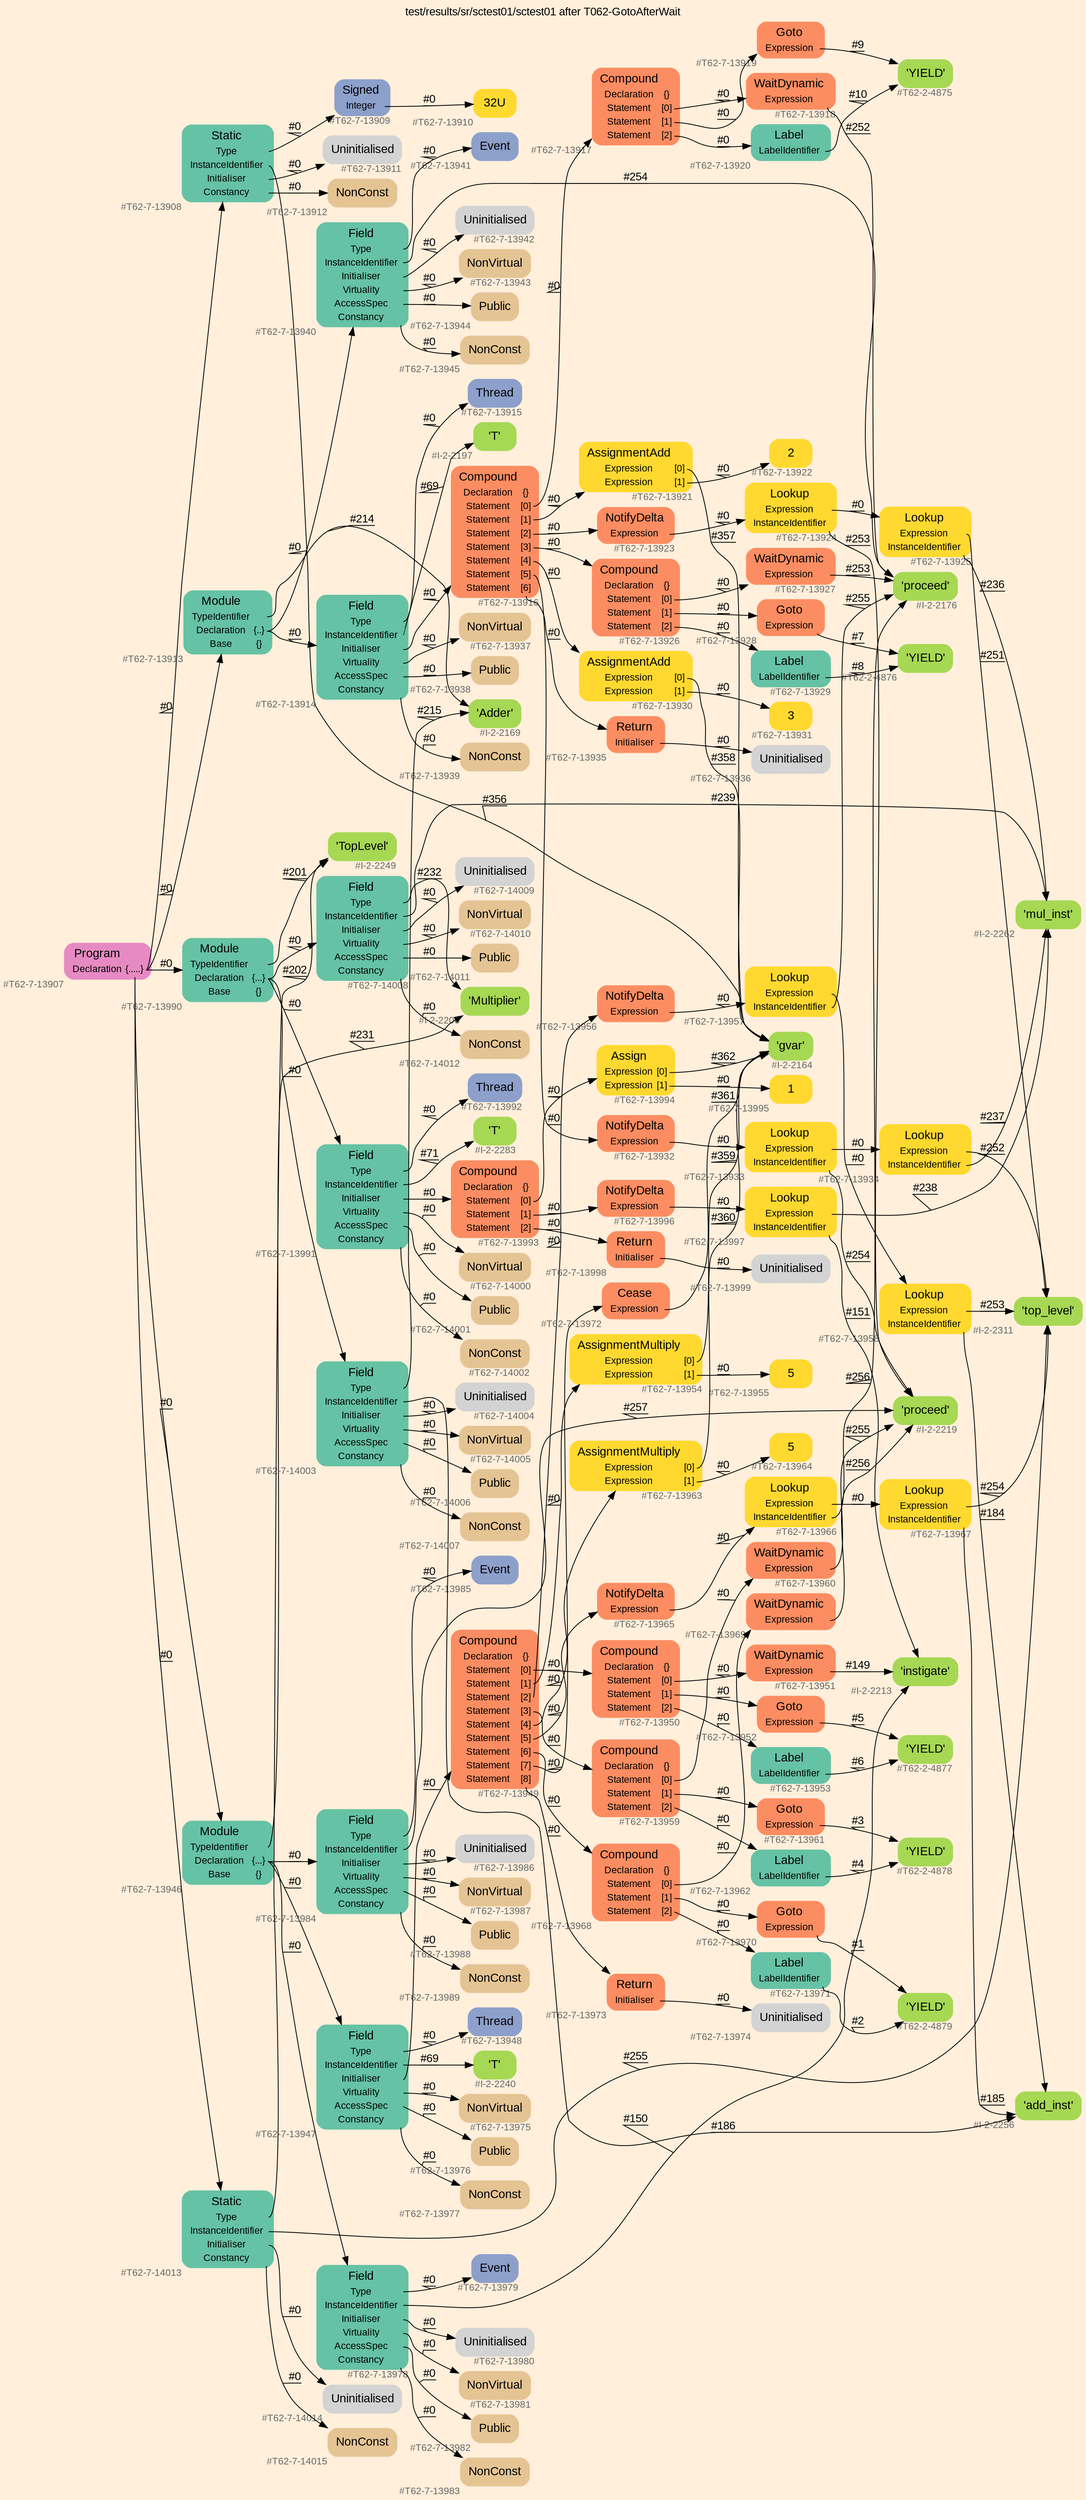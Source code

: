 digraph "test/results/sr/sctest01/sctest01 after T062-GotoAfterWait" {
label = "test/results/sr/sctest01/sctest01 after T062-GotoAfterWait"
labelloc = t
graph [
    rankdir = "LR"
    ranksep = 0.3
    bgcolor = antiquewhite1
    color = black
    fontcolor = black
    fontname = "Arial"
];
node [
    fontname = "Arial"
];
edge [
    fontname = "Arial"
];

// -------------------- node figure --------------------
// -------- block #T62-7-13907 ----------
"#T62-7-13907" [
    fillcolor = "/set28/4"
    xlabel = "#T62-7-13907"
    fontsize = "12"
    fontcolor = grey40
    shape = "plaintext"
    label = <<TABLE BORDER="0" CELLBORDER="0" CELLSPACING="0">
     <TR><TD><FONT COLOR="black" POINT-SIZE="15">Program</FONT></TD></TR>
     <TR><TD><FONT COLOR="black" POINT-SIZE="12">Declaration</FONT></TD><TD PORT="port0"><FONT COLOR="black" POINT-SIZE="12">{.....}</FONT></TD></TR>
    </TABLE>>
    style = "rounded,filled"
];

// -------- block #T62-7-13908 ----------
"#T62-7-13908" [
    fillcolor = "/set28/1"
    xlabel = "#T62-7-13908"
    fontsize = "12"
    fontcolor = grey40
    shape = "plaintext"
    label = <<TABLE BORDER="0" CELLBORDER="0" CELLSPACING="0">
     <TR><TD><FONT COLOR="black" POINT-SIZE="15">Static</FONT></TD></TR>
     <TR><TD><FONT COLOR="black" POINT-SIZE="12">Type</FONT></TD><TD PORT="port0"></TD></TR>
     <TR><TD><FONT COLOR="black" POINT-SIZE="12">InstanceIdentifier</FONT></TD><TD PORT="port1"></TD></TR>
     <TR><TD><FONT COLOR="black" POINT-SIZE="12">Initialiser</FONT></TD><TD PORT="port2"></TD></TR>
     <TR><TD><FONT COLOR="black" POINT-SIZE="12">Constancy</FONT></TD><TD PORT="port3"></TD></TR>
    </TABLE>>
    style = "rounded,filled"
];

// -------- block #T62-7-13909 ----------
"#T62-7-13909" [
    fillcolor = "/set28/3"
    xlabel = "#T62-7-13909"
    fontsize = "12"
    fontcolor = grey40
    shape = "plaintext"
    label = <<TABLE BORDER="0" CELLBORDER="0" CELLSPACING="0">
     <TR><TD><FONT COLOR="black" POINT-SIZE="15">Signed</FONT></TD></TR>
     <TR><TD><FONT COLOR="black" POINT-SIZE="12">Integer</FONT></TD><TD PORT="port0"></TD></TR>
    </TABLE>>
    style = "rounded,filled"
];

// -------- block #T62-7-13910 ----------
"#T62-7-13910" [
    fillcolor = "/set28/6"
    xlabel = "#T62-7-13910"
    fontsize = "12"
    fontcolor = grey40
    shape = "plaintext"
    label = <<TABLE BORDER="0" CELLBORDER="0" CELLSPACING="0">
     <TR><TD><FONT COLOR="black" POINT-SIZE="15">32U</FONT></TD></TR>
    </TABLE>>
    style = "rounded,filled"
];

// -------- block #I-2-2164 ----------
"#I-2-2164" [
    fillcolor = "/set28/5"
    xlabel = "#I-2-2164"
    fontsize = "12"
    fontcolor = grey40
    shape = "plaintext"
    label = <<TABLE BORDER="0" CELLBORDER="0" CELLSPACING="0">
     <TR><TD><FONT COLOR="black" POINT-SIZE="15">'gvar'</FONT></TD></TR>
    </TABLE>>
    style = "rounded,filled"
];

// -------- block #T62-7-13911 ----------
"#T62-7-13911" [
    xlabel = "#T62-7-13911"
    fontsize = "12"
    fontcolor = grey40
    shape = "plaintext"
    label = <<TABLE BORDER="0" CELLBORDER="0" CELLSPACING="0">
     <TR><TD><FONT COLOR="black" POINT-SIZE="15">Uninitialised</FONT></TD></TR>
    </TABLE>>
    style = "rounded,filled"
];

// -------- block #T62-7-13912 ----------
"#T62-7-13912" [
    fillcolor = "/set28/7"
    xlabel = "#T62-7-13912"
    fontsize = "12"
    fontcolor = grey40
    shape = "plaintext"
    label = <<TABLE BORDER="0" CELLBORDER="0" CELLSPACING="0">
     <TR><TD><FONT COLOR="black" POINT-SIZE="15">NonConst</FONT></TD></TR>
    </TABLE>>
    style = "rounded,filled"
];

// -------- block #T62-7-13913 ----------
"#T62-7-13913" [
    fillcolor = "/set28/1"
    xlabel = "#T62-7-13913"
    fontsize = "12"
    fontcolor = grey40
    shape = "plaintext"
    label = <<TABLE BORDER="0" CELLBORDER="0" CELLSPACING="0">
     <TR><TD><FONT COLOR="black" POINT-SIZE="15">Module</FONT></TD></TR>
     <TR><TD><FONT COLOR="black" POINT-SIZE="12">TypeIdentifier</FONT></TD><TD PORT="port0"></TD></TR>
     <TR><TD><FONT COLOR="black" POINT-SIZE="12">Declaration</FONT></TD><TD PORT="port1"><FONT COLOR="black" POINT-SIZE="12">{..}</FONT></TD></TR>
     <TR><TD><FONT COLOR="black" POINT-SIZE="12">Base</FONT></TD><TD PORT="port2"><FONT COLOR="black" POINT-SIZE="12">{}</FONT></TD></TR>
    </TABLE>>
    style = "rounded,filled"
];

// -------- block #I-2-2169 ----------
"#I-2-2169" [
    fillcolor = "/set28/5"
    xlabel = "#I-2-2169"
    fontsize = "12"
    fontcolor = grey40
    shape = "plaintext"
    label = <<TABLE BORDER="0" CELLBORDER="0" CELLSPACING="0">
     <TR><TD><FONT COLOR="black" POINT-SIZE="15">'Adder'</FONT></TD></TR>
    </TABLE>>
    style = "rounded,filled"
];

// -------- block #T62-7-13914 ----------
"#T62-7-13914" [
    fillcolor = "/set28/1"
    xlabel = "#T62-7-13914"
    fontsize = "12"
    fontcolor = grey40
    shape = "plaintext"
    label = <<TABLE BORDER="0" CELLBORDER="0" CELLSPACING="0">
     <TR><TD><FONT COLOR="black" POINT-SIZE="15">Field</FONT></TD></TR>
     <TR><TD><FONT COLOR="black" POINT-SIZE="12">Type</FONT></TD><TD PORT="port0"></TD></TR>
     <TR><TD><FONT COLOR="black" POINT-SIZE="12">InstanceIdentifier</FONT></TD><TD PORT="port1"></TD></TR>
     <TR><TD><FONT COLOR="black" POINT-SIZE="12">Initialiser</FONT></TD><TD PORT="port2"></TD></TR>
     <TR><TD><FONT COLOR="black" POINT-SIZE="12">Virtuality</FONT></TD><TD PORT="port3"></TD></TR>
     <TR><TD><FONT COLOR="black" POINT-SIZE="12">AccessSpec</FONT></TD><TD PORT="port4"></TD></TR>
     <TR><TD><FONT COLOR="black" POINT-SIZE="12">Constancy</FONT></TD><TD PORT="port5"></TD></TR>
    </TABLE>>
    style = "rounded,filled"
];

// -------- block #T62-7-13915 ----------
"#T62-7-13915" [
    fillcolor = "/set28/3"
    xlabel = "#T62-7-13915"
    fontsize = "12"
    fontcolor = grey40
    shape = "plaintext"
    label = <<TABLE BORDER="0" CELLBORDER="0" CELLSPACING="0">
     <TR><TD><FONT COLOR="black" POINT-SIZE="15">Thread</FONT></TD></TR>
    </TABLE>>
    style = "rounded,filled"
];

// -------- block #I-2-2197 ----------
"#I-2-2197" [
    fillcolor = "/set28/5"
    xlabel = "#I-2-2197"
    fontsize = "12"
    fontcolor = grey40
    shape = "plaintext"
    label = <<TABLE BORDER="0" CELLBORDER="0" CELLSPACING="0">
     <TR><TD><FONT COLOR="black" POINT-SIZE="15">'T'</FONT></TD></TR>
    </TABLE>>
    style = "rounded,filled"
];

// -------- block #T62-7-13916 ----------
"#T62-7-13916" [
    fillcolor = "/set28/2"
    xlabel = "#T62-7-13916"
    fontsize = "12"
    fontcolor = grey40
    shape = "plaintext"
    label = <<TABLE BORDER="0" CELLBORDER="0" CELLSPACING="0">
     <TR><TD><FONT COLOR="black" POINT-SIZE="15">Compound</FONT></TD></TR>
     <TR><TD><FONT COLOR="black" POINT-SIZE="12">Declaration</FONT></TD><TD PORT="port0"><FONT COLOR="black" POINT-SIZE="12">{}</FONT></TD></TR>
     <TR><TD><FONT COLOR="black" POINT-SIZE="12">Statement</FONT></TD><TD PORT="port1"><FONT COLOR="black" POINT-SIZE="12">[0]</FONT></TD></TR>
     <TR><TD><FONT COLOR="black" POINT-SIZE="12">Statement</FONT></TD><TD PORT="port2"><FONT COLOR="black" POINT-SIZE="12">[1]</FONT></TD></TR>
     <TR><TD><FONT COLOR="black" POINT-SIZE="12">Statement</FONT></TD><TD PORT="port3"><FONT COLOR="black" POINT-SIZE="12">[2]</FONT></TD></TR>
     <TR><TD><FONT COLOR="black" POINT-SIZE="12">Statement</FONT></TD><TD PORT="port4"><FONT COLOR="black" POINT-SIZE="12">[3]</FONT></TD></TR>
     <TR><TD><FONT COLOR="black" POINT-SIZE="12">Statement</FONT></TD><TD PORT="port5"><FONT COLOR="black" POINT-SIZE="12">[4]</FONT></TD></TR>
     <TR><TD><FONT COLOR="black" POINT-SIZE="12">Statement</FONT></TD><TD PORT="port6"><FONT COLOR="black" POINT-SIZE="12">[5]</FONT></TD></TR>
     <TR><TD><FONT COLOR="black" POINT-SIZE="12">Statement</FONT></TD><TD PORT="port7"><FONT COLOR="black" POINT-SIZE="12">[6]</FONT></TD></TR>
    </TABLE>>
    style = "rounded,filled"
];

// -------- block #T62-7-13917 ----------
"#T62-7-13917" [
    fillcolor = "/set28/2"
    xlabel = "#T62-7-13917"
    fontsize = "12"
    fontcolor = grey40
    shape = "plaintext"
    label = <<TABLE BORDER="0" CELLBORDER="0" CELLSPACING="0">
     <TR><TD><FONT COLOR="black" POINT-SIZE="15">Compound</FONT></TD></TR>
     <TR><TD><FONT COLOR="black" POINT-SIZE="12">Declaration</FONT></TD><TD PORT="port0"><FONT COLOR="black" POINT-SIZE="12">{}</FONT></TD></TR>
     <TR><TD><FONT COLOR="black" POINT-SIZE="12">Statement</FONT></TD><TD PORT="port1"><FONT COLOR="black" POINT-SIZE="12">[0]</FONT></TD></TR>
     <TR><TD><FONT COLOR="black" POINT-SIZE="12">Statement</FONT></TD><TD PORT="port2"><FONT COLOR="black" POINT-SIZE="12">[1]</FONT></TD></TR>
     <TR><TD><FONT COLOR="black" POINT-SIZE="12">Statement</FONT></TD><TD PORT="port3"><FONT COLOR="black" POINT-SIZE="12">[2]</FONT></TD></TR>
    </TABLE>>
    style = "rounded,filled"
];

// -------- block #T62-7-13918 ----------
"#T62-7-13918" [
    fillcolor = "/set28/2"
    xlabel = "#T62-7-13918"
    fontsize = "12"
    fontcolor = grey40
    shape = "plaintext"
    label = <<TABLE BORDER="0" CELLBORDER="0" CELLSPACING="0">
     <TR><TD><FONT COLOR="black" POINT-SIZE="15">WaitDynamic</FONT></TD></TR>
     <TR><TD><FONT COLOR="black" POINT-SIZE="12">Expression</FONT></TD><TD PORT="port0"></TD></TR>
    </TABLE>>
    style = "rounded,filled"
];

// -------- block #I-2-2176 ----------
"#I-2-2176" [
    fillcolor = "/set28/5"
    xlabel = "#I-2-2176"
    fontsize = "12"
    fontcolor = grey40
    shape = "plaintext"
    label = <<TABLE BORDER="0" CELLBORDER="0" CELLSPACING="0">
     <TR><TD><FONT COLOR="black" POINT-SIZE="15">'proceed'</FONT></TD></TR>
    </TABLE>>
    style = "rounded,filled"
];

// -------- block #T62-7-13919 ----------
"#T62-7-13919" [
    fillcolor = "/set28/2"
    xlabel = "#T62-7-13919"
    fontsize = "12"
    fontcolor = grey40
    shape = "plaintext"
    label = <<TABLE BORDER="0" CELLBORDER="0" CELLSPACING="0">
     <TR><TD><FONT COLOR="black" POINT-SIZE="15">Goto</FONT></TD></TR>
     <TR><TD><FONT COLOR="black" POINT-SIZE="12">Expression</FONT></TD><TD PORT="port0"></TD></TR>
    </TABLE>>
    style = "rounded,filled"
];

// -------- block #T62-2-4875 ----------
"#T62-2-4875" [
    fillcolor = "/set28/5"
    xlabel = "#T62-2-4875"
    fontsize = "12"
    fontcolor = grey40
    shape = "plaintext"
    label = <<TABLE BORDER="0" CELLBORDER="0" CELLSPACING="0">
     <TR><TD><FONT COLOR="black" POINT-SIZE="15">'YIELD'</FONT></TD></TR>
    </TABLE>>
    style = "rounded,filled"
];

// -------- block #T62-7-13920 ----------
"#T62-7-13920" [
    fillcolor = "/set28/1"
    xlabel = "#T62-7-13920"
    fontsize = "12"
    fontcolor = grey40
    shape = "plaintext"
    label = <<TABLE BORDER="0" CELLBORDER="0" CELLSPACING="0">
     <TR><TD><FONT COLOR="black" POINT-SIZE="15">Label</FONT></TD></TR>
     <TR><TD><FONT COLOR="black" POINT-SIZE="12">LabelIdentifier</FONT></TD><TD PORT="port0"></TD></TR>
    </TABLE>>
    style = "rounded,filled"
];

// -------- block #T62-7-13921 ----------
"#T62-7-13921" [
    fillcolor = "/set28/6"
    xlabel = "#T62-7-13921"
    fontsize = "12"
    fontcolor = grey40
    shape = "plaintext"
    label = <<TABLE BORDER="0" CELLBORDER="0" CELLSPACING="0">
     <TR><TD><FONT COLOR="black" POINT-SIZE="15">AssignmentAdd</FONT></TD></TR>
     <TR><TD><FONT COLOR="black" POINT-SIZE="12">Expression</FONT></TD><TD PORT="port0"><FONT COLOR="black" POINT-SIZE="12">[0]</FONT></TD></TR>
     <TR><TD><FONT COLOR="black" POINT-SIZE="12">Expression</FONT></TD><TD PORT="port1"><FONT COLOR="black" POINT-SIZE="12">[1]</FONT></TD></TR>
    </TABLE>>
    style = "rounded,filled"
];

// -------- block #T62-7-13922 ----------
"#T62-7-13922" [
    fillcolor = "/set28/6"
    xlabel = "#T62-7-13922"
    fontsize = "12"
    fontcolor = grey40
    shape = "plaintext"
    label = <<TABLE BORDER="0" CELLBORDER="0" CELLSPACING="0">
     <TR><TD><FONT COLOR="black" POINT-SIZE="15">2</FONT></TD></TR>
    </TABLE>>
    style = "rounded,filled"
];

// -------- block #T62-7-13923 ----------
"#T62-7-13923" [
    fillcolor = "/set28/2"
    xlabel = "#T62-7-13923"
    fontsize = "12"
    fontcolor = grey40
    shape = "plaintext"
    label = <<TABLE BORDER="0" CELLBORDER="0" CELLSPACING="0">
     <TR><TD><FONT COLOR="black" POINT-SIZE="15">NotifyDelta</FONT></TD></TR>
     <TR><TD><FONT COLOR="black" POINT-SIZE="12">Expression</FONT></TD><TD PORT="port0"></TD></TR>
    </TABLE>>
    style = "rounded,filled"
];

// -------- block #T62-7-13924 ----------
"#T62-7-13924" [
    fillcolor = "/set28/6"
    xlabel = "#T62-7-13924"
    fontsize = "12"
    fontcolor = grey40
    shape = "plaintext"
    label = <<TABLE BORDER="0" CELLBORDER="0" CELLSPACING="0">
     <TR><TD><FONT COLOR="black" POINT-SIZE="15">Lookup</FONT></TD></TR>
     <TR><TD><FONT COLOR="black" POINT-SIZE="12">Expression</FONT></TD><TD PORT="port0"></TD></TR>
     <TR><TD><FONT COLOR="black" POINT-SIZE="12">InstanceIdentifier</FONT></TD><TD PORT="port1"></TD></TR>
    </TABLE>>
    style = "rounded,filled"
];

// -------- block #T62-7-13925 ----------
"#T62-7-13925" [
    fillcolor = "/set28/6"
    xlabel = "#T62-7-13925"
    fontsize = "12"
    fontcolor = grey40
    shape = "plaintext"
    label = <<TABLE BORDER="0" CELLBORDER="0" CELLSPACING="0">
     <TR><TD><FONT COLOR="black" POINT-SIZE="15">Lookup</FONT></TD></TR>
     <TR><TD><FONT COLOR="black" POINT-SIZE="12">Expression</FONT></TD><TD PORT="port0"></TD></TR>
     <TR><TD><FONT COLOR="black" POINT-SIZE="12">InstanceIdentifier</FONT></TD><TD PORT="port1"></TD></TR>
    </TABLE>>
    style = "rounded,filled"
];

// -------- block #I-2-2311 ----------
"#I-2-2311" [
    fillcolor = "/set28/5"
    xlabel = "#I-2-2311"
    fontsize = "12"
    fontcolor = grey40
    shape = "plaintext"
    label = <<TABLE BORDER="0" CELLBORDER="0" CELLSPACING="0">
     <TR><TD><FONT COLOR="black" POINT-SIZE="15">'top_level'</FONT></TD></TR>
    </TABLE>>
    style = "rounded,filled"
];

// -------- block #I-2-2262 ----------
"#I-2-2262" [
    fillcolor = "/set28/5"
    xlabel = "#I-2-2262"
    fontsize = "12"
    fontcolor = grey40
    shape = "plaintext"
    label = <<TABLE BORDER="0" CELLBORDER="0" CELLSPACING="0">
     <TR><TD><FONT COLOR="black" POINT-SIZE="15">'mul_inst'</FONT></TD></TR>
    </TABLE>>
    style = "rounded,filled"
];

// -------- block #I-2-2219 ----------
"#I-2-2219" [
    fillcolor = "/set28/5"
    xlabel = "#I-2-2219"
    fontsize = "12"
    fontcolor = grey40
    shape = "plaintext"
    label = <<TABLE BORDER="0" CELLBORDER="0" CELLSPACING="0">
     <TR><TD><FONT COLOR="black" POINT-SIZE="15">'proceed'</FONT></TD></TR>
    </TABLE>>
    style = "rounded,filled"
];

// -------- block #T62-7-13926 ----------
"#T62-7-13926" [
    fillcolor = "/set28/2"
    xlabel = "#T62-7-13926"
    fontsize = "12"
    fontcolor = grey40
    shape = "plaintext"
    label = <<TABLE BORDER="0" CELLBORDER="0" CELLSPACING="0">
     <TR><TD><FONT COLOR="black" POINT-SIZE="15">Compound</FONT></TD></TR>
     <TR><TD><FONT COLOR="black" POINT-SIZE="12">Declaration</FONT></TD><TD PORT="port0"><FONT COLOR="black" POINT-SIZE="12">{}</FONT></TD></TR>
     <TR><TD><FONT COLOR="black" POINT-SIZE="12">Statement</FONT></TD><TD PORT="port1"><FONT COLOR="black" POINT-SIZE="12">[0]</FONT></TD></TR>
     <TR><TD><FONT COLOR="black" POINT-SIZE="12">Statement</FONT></TD><TD PORT="port2"><FONT COLOR="black" POINT-SIZE="12">[1]</FONT></TD></TR>
     <TR><TD><FONT COLOR="black" POINT-SIZE="12">Statement</FONT></TD><TD PORT="port3"><FONT COLOR="black" POINT-SIZE="12">[2]</FONT></TD></TR>
    </TABLE>>
    style = "rounded,filled"
];

// -------- block #T62-7-13927 ----------
"#T62-7-13927" [
    fillcolor = "/set28/2"
    xlabel = "#T62-7-13927"
    fontsize = "12"
    fontcolor = grey40
    shape = "plaintext"
    label = <<TABLE BORDER="0" CELLBORDER="0" CELLSPACING="0">
     <TR><TD><FONT COLOR="black" POINT-SIZE="15">WaitDynamic</FONT></TD></TR>
     <TR><TD><FONT COLOR="black" POINT-SIZE="12">Expression</FONT></TD><TD PORT="port0"></TD></TR>
    </TABLE>>
    style = "rounded,filled"
];

// -------- block #T62-7-13928 ----------
"#T62-7-13928" [
    fillcolor = "/set28/2"
    xlabel = "#T62-7-13928"
    fontsize = "12"
    fontcolor = grey40
    shape = "plaintext"
    label = <<TABLE BORDER="0" CELLBORDER="0" CELLSPACING="0">
     <TR><TD><FONT COLOR="black" POINT-SIZE="15">Goto</FONT></TD></TR>
     <TR><TD><FONT COLOR="black" POINT-SIZE="12">Expression</FONT></TD><TD PORT="port0"></TD></TR>
    </TABLE>>
    style = "rounded,filled"
];

// -------- block #T62-2-4876 ----------
"#T62-2-4876" [
    fillcolor = "/set28/5"
    xlabel = "#T62-2-4876"
    fontsize = "12"
    fontcolor = grey40
    shape = "plaintext"
    label = <<TABLE BORDER="0" CELLBORDER="0" CELLSPACING="0">
     <TR><TD><FONT COLOR="black" POINT-SIZE="15">'YIELD'</FONT></TD></TR>
    </TABLE>>
    style = "rounded,filled"
];

// -------- block #T62-7-13929 ----------
"#T62-7-13929" [
    fillcolor = "/set28/1"
    xlabel = "#T62-7-13929"
    fontsize = "12"
    fontcolor = grey40
    shape = "plaintext"
    label = <<TABLE BORDER="0" CELLBORDER="0" CELLSPACING="0">
     <TR><TD><FONT COLOR="black" POINT-SIZE="15">Label</FONT></TD></TR>
     <TR><TD><FONT COLOR="black" POINT-SIZE="12">LabelIdentifier</FONT></TD><TD PORT="port0"></TD></TR>
    </TABLE>>
    style = "rounded,filled"
];

// -------- block #T62-7-13930 ----------
"#T62-7-13930" [
    fillcolor = "/set28/6"
    xlabel = "#T62-7-13930"
    fontsize = "12"
    fontcolor = grey40
    shape = "plaintext"
    label = <<TABLE BORDER="0" CELLBORDER="0" CELLSPACING="0">
     <TR><TD><FONT COLOR="black" POINT-SIZE="15">AssignmentAdd</FONT></TD></TR>
     <TR><TD><FONT COLOR="black" POINT-SIZE="12">Expression</FONT></TD><TD PORT="port0"><FONT COLOR="black" POINT-SIZE="12">[0]</FONT></TD></TR>
     <TR><TD><FONT COLOR="black" POINT-SIZE="12">Expression</FONT></TD><TD PORT="port1"><FONT COLOR="black" POINT-SIZE="12">[1]</FONT></TD></TR>
    </TABLE>>
    style = "rounded,filled"
];

// -------- block #T62-7-13931 ----------
"#T62-7-13931" [
    fillcolor = "/set28/6"
    xlabel = "#T62-7-13931"
    fontsize = "12"
    fontcolor = grey40
    shape = "plaintext"
    label = <<TABLE BORDER="0" CELLBORDER="0" CELLSPACING="0">
     <TR><TD><FONT COLOR="black" POINT-SIZE="15">3</FONT></TD></TR>
    </TABLE>>
    style = "rounded,filled"
];

// -------- block #T62-7-13932 ----------
"#T62-7-13932" [
    fillcolor = "/set28/2"
    xlabel = "#T62-7-13932"
    fontsize = "12"
    fontcolor = grey40
    shape = "plaintext"
    label = <<TABLE BORDER="0" CELLBORDER="0" CELLSPACING="0">
     <TR><TD><FONT COLOR="black" POINT-SIZE="15">NotifyDelta</FONT></TD></TR>
     <TR><TD><FONT COLOR="black" POINT-SIZE="12">Expression</FONT></TD><TD PORT="port0"></TD></TR>
    </TABLE>>
    style = "rounded,filled"
];

// -------- block #T62-7-13933 ----------
"#T62-7-13933" [
    fillcolor = "/set28/6"
    xlabel = "#T62-7-13933"
    fontsize = "12"
    fontcolor = grey40
    shape = "plaintext"
    label = <<TABLE BORDER="0" CELLBORDER="0" CELLSPACING="0">
     <TR><TD><FONT COLOR="black" POINT-SIZE="15">Lookup</FONT></TD></TR>
     <TR><TD><FONT COLOR="black" POINT-SIZE="12">Expression</FONT></TD><TD PORT="port0"></TD></TR>
     <TR><TD><FONT COLOR="black" POINT-SIZE="12">InstanceIdentifier</FONT></TD><TD PORT="port1"></TD></TR>
    </TABLE>>
    style = "rounded,filled"
];

// -------- block #T62-7-13934 ----------
"#T62-7-13934" [
    fillcolor = "/set28/6"
    xlabel = "#T62-7-13934"
    fontsize = "12"
    fontcolor = grey40
    shape = "plaintext"
    label = <<TABLE BORDER="0" CELLBORDER="0" CELLSPACING="0">
     <TR><TD><FONT COLOR="black" POINT-SIZE="15">Lookup</FONT></TD></TR>
     <TR><TD><FONT COLOR="black" POINT-SIZE="12">Expression</FONT></TD><TD PORT="port0"></TD></TR>
     <TR><TD><FONT COLOR="black" POINT-SIZE="12">InstanceIdentifier</FONT></TD><TD PORT="port1"></TD></TR>
    </TABLE>>
    style = "rounded,filled"
];

// -------- block #T62-7-13935 ----------
"#T62-7-13935" [
    fillcolor = "/set28/2"
    xlabel = "#T62-7-13935"
    fontsize = "12"
    fontcolor = grey40
    shape = "plaintext"
    label = <<TABLE BORDER="0" CELLBORDER="0" CELLSPACING="0">
     <TR><TD><FONT COLOR="black" POINT-SIZE="15">Return</FONT></TD></TR>
     <TR><TD><FONT COLOR="black" POINT-SIZE="12">Initialiser</FONT></TD><TD PORT="port0"></TD></TR>
    </TABLE>>
    style = "rounded,filled"
];

// -------- block #T62-7-13936 ----------
"#T62-7-13936" [
    xlabel = "#T62-7-13936"
    fontsize = "12"
    fontcolor = grey40
    shape = "plaintext"
    label = <<TABLE BORDER="0" CELLBORDER="0" CELLSPACING="0">
     <TR><TD><FONT COLOR="black" POINT-SIZE="15">Uninitialised</FONT></TD></TR>
    </TABLE>>
    style = "rounded,filled"
];

// -------- block #T62-7-13937 ----------
"#T62-7-13937" [
    fillcolor = "/set28/7"
    xlabel = "#T62-7-13937"
    fontsize = "12"
    fontcolor = grey40
    shape = "plaintext"
    label = <<TABLE BORDER="0" CELLBORDER="0" CELLSPACING="0">
     <TR><TD><FONT COLOR="black" POINT-SIZE="15">NonVirtual</FONT></TD></TR>
    </TABLE>>
    style = "rounded,filled"
];

// -------- block #T62-7-13938 ----------
"#T62-7-13938" [
    fillcolor = "/set28/7"
    xlabel = "#T62-7-13938"
    fontsize = "12"
    fontcolor = grey40
    shape = "plaintext"
    label = <<TABLE BORDER="0" CELLBORDER="0" CELLSPACING="0">
     <TR><TD><FONT COLOR="black" POINT-SIZE="15">Public</FONT></TD></TR>
    </TABLE>>
    style = "rounded,filled"
];

// -------- block #T62-7-13939 ----------
"#T62-7-13939" [
    fillcolor = "/set28/7"
    xlabel = "#T62-7-13939"
    fontsize = "12"
    fontcolor = grey40
    shape = "plaintext"
    label = <<TABLE BORDER="0" CELLBORDER="0" CELLSPACING="0">
     <TR><TD><FONT COLOR="black" POINT-SIZE="15">NonConst</FONT></TD></TR>
    </TABLE>>
    style = "rounded,filled"
];

// -------- block #T62-7-13940 ----------
"#T62-7-13940" [
    fillcolor = "/set28/1"
    xlabel = "#T62-7-13940"
    fontsize = "12"
    fontcolor = grey40
    shape = "plaintext"
    label = <<TABLE BORDER="0" CELLBORDER="0" CELLSPACING="0">
     <TR><TD><FONT COLOR="black" POINT-SIZE="15">Field</FONT></TD></TR>
     <TR><TD><FONT COLOR="black" POINT-SIZE="12">Type</FONT></TD><TD PORT="port0"></TD></TR>
     <TR><TD><FONT COLOR="black" POINT-SIZE="12">InstanceIdentifier</FONT></TD><TD PORT="port1"></TD></TR>
     <TR><TD><FONT COLOR="black" POINT-SIZE="12">Initialiser</FONT></TD><TD PORT="port2"></TD></TR>
     <TR><TD><FONT COLOR="black" POINT-SIZE="12">Virtuality</FONT></TD><TD PORT="port3"></TD></TR>
     <TR><TD><FONT COLOR="black" POINT-SIZE="12">AccessSpec</FONT></TD><TD PORT="port4"></TD></TR>
     <TR><TD><FONT COLOR="black" POINT-SIZE="12">Constancy</FONT></TD><TD PORT="port5"></TD></TR>
    </TABLE>>
    style = "rounded,filled"
];

// -------- block #T62-7-13941 ----------
"#T62-7-13941" [
    fillcolor = "/set28/3"
    xlabel = "#T62-7-13941"
    fontsize = "12"
    fontcolor = grey40
    shape = "plaintext"
    label = <<TABLE BORDER="0" CELLBORDER="0" CELLSPACING="0">
     <TR><TD><FONT COLOR="black" POINT-SIZE="15">Event</FONT></TD></TR>
    </TABLE>>
    style = "rounded,filled"
];

// -------- block #T62-7-13942 ----------
"#T62-7-13942" [
    xlabel = "#T62-7-13942"
    fontsize = "12"
    fontcolor = grey40
    shape = "plaintext"
    label = <<TABLE BORDER="0" CELLBORDER="0" CELLSPACING="0">
     <TR><TD><FONT COLOR="black" POINT-SIZE="15">Uninitialised</FONT></TD></TR>
    </TABLE>>
    style = "rounded,filled"
];

// -------- block #T62-7-13943 ----------
"#T62-7-13943" [
    fillcolor = "/set28/7"
    xlabel = "#T62-7-13943"
    fontsize = "12"
    fontcolor = grey40
    shape = "plaintext"
    label = <<TABLE BORDER="0" CELLBORDER="0" CELLSPACING="0">
     <TR><TD><FONT COLOR="black" POINT-SIZE="15">NonVirtual</FONT></TD></TR>
    </TABLE>>
    style = "rounded,filled"
];

// -------- block #T62-7-13944 ----------
"#T62-7-13944" [
    fillcolor = "/set28/7"
    xlabel = "#T62-7-13944"
    fontsize = "12"
    fontcolor = grey40
    shape = "plaintext"
    label = <<TABLE BORDER="0" CELLBORDER="0" CELLSPACING="0">
     <TR><TD><FONT COLOR="black" POINT-SIZE="15">Public</FONT></TD></TR>
    </TABLE>>
    style = "rounded,filled"
];

// -------- block #T62-7-13945 ----------
"#T62-7-13945" [
    fillcolor = "/set28/7"
    xlabel = "#T62-7-13945"
    fontsize = "12"
    fontcolor = grey40
    shape = "plaintext"
    label = <<TABLE BORDER="0" CELLBORDER="0" CELLSPACING="0">
     <TR><TD><FONT COLOR="black" POINT-SIZE="15">NonConst</FONT></TD></TR>
    </TABLE>>
    style = "rounded,filled"
];

// -------- block #T62-7-13946 ----------
"#T62-7-13946" [
    fillcolor = "/set28/1"
    xlabel = "#T62-7-13946"
    fontsize = "12"
    fontcolor = grey40
    shape = "plaintext"
    label = <<TABLE BORDER="0" CELLBORDER="0" CELLSPACING="0">
     <TR><TD><FONT COLOR="black" POINT-SIZE="15">Module</FONT></TD></TR>
     <TR><TD><FONT COLOR="black" POINT-SIZE="12">TypeIdentifier</FONT></TD><TD PORT="port0"></TD></TR>
     <TR><TD><FONT COLOR="black" POINT-SIZE="12">Declaration</FONT></TD><TD PORT="port1"><FONT COLOR="black" POINT-SIZE="12">{...}</FONT></TD></TR>
     <TR><TD><FONT COLOR="black" POINT-SIZE="12">Base</FONT></TD><TD PORT="port2"><FONT COLOR="black" POINT-SIZE="12">{}</FONT></TD></TR>
    </TABLE>>
    style = "rounded,filled"
];

// -------- block #I-2-2206 ----------
"#I-2-2206" [
    fillcolor = "/set28/5"
    xlabel = "#I-2-2206"
    fontsize = "12"
    fontcolor = grey40
    shape = "plaintext"
    label = <<TABLE BORDER="0" CELLBORDER="0" CELLSPACING="0">
     <TR><TD><FONT COLOR="black" POINT-SIZE="15">'Multiplier'</FONT></TD></TR>
    </TABLE>>
    style = "rounded,filled"
];

// -------- block #T62-7-13947 ----------
"#T62-7-13947" [
    fillcolor = "/set28/1"
    xlabel = "#T62-7-13947"
    fontsize = "12"
    fontcolor = grey40
    shape = "plaintext"
    label = <<TABLE BORDER="0" CELLBORDER="0" CELLSPACING="0">
     <TR><TD><FONT COLOR="black" POINT-SIZE="15">Field</FONT></TD></TR>
     <TR><TD><FONT COLOR="black" POINT-SIZE="12">Type</FONT></TD><TD PORT="port0"></TD></TR>
     <TR><TD><FONT COLOR="black" POINT-SIZE="12">InstanceIdentifier</FONT></TD><TD PORT="port1"></TD></TR>
     <TR><TD><FONT COLOR="black" POINT-SIZE="12">Initialiser</FONT></TD><TD PORT="port2"></TD></TR>
     <TR><TD><FONT COLOR="black" POINT-SIZE="12">Virtuality</FONT></TD><TD PORT="port3"></TD></TR>
     <TR><TD><FONT COLOR="black" POINT-SIZE="12">AccessSpec</FONT></TD><TD PORT="port4"></TD></TR>
     <TR><TD><FONT COLOR="black" POINT-SIZE="12">Constancy</FONT></TD><TD PORT="port5"></TD></TR>
    </TABLE>>
    style = "rounded,filled"
];

// -------- block #T62-7-13948 ----------
"#T62-7-13948" [
    fillcolor = "/set28/3"
    xlabel = "#T62-7-13948"
    fontsize = "12"
    fontcolor = grey40
    shape = "plaintext"
    label = <<TABLE BORDER="0" CELLBORDER="0" CELLSPACING="0">
     <TR><TD><FONT COLOR="black" POINT-SIZE="15">Thread</FONT></TD></TR>
    </TABLE>>
    style = "rounded,filled"
];

// -------- block #I-2-2240 ----------
"#I-2-2240" [
    fillcolor = "/set28/5"
    xlabel = "#I-2-2240"
    fontsize = "12"
    fontcolor = grey40
    shape = "plaintext"
    label = <<TABLE BORDER="0" CELLBORDER="0" CELLSPACING="0">
     <TR><TD><FONT COLOR="black" POINT-SIZE="15">'T'</FONT></TD></TR>
    </TABLE>>
    style = "rounded,filled"
];

// -------- block #T62-7-13949 ----------
"#T62-7-13949" [
    fillcolor = "/set28/2"
    xlabel = "#T62-7-13949"
    fontsize = "12"
    fontcolor = grey40
    shape = "plaintext"
    label = <<TABLE BORDER="0" CELLBORDER="0" CELLSPACING="0">
     <TR><TD><FONT COLOR="black" POINT-SIZE="15">Compound</FONT></TD></TR>
     <TR><TD><FONT COLOR="black" POINT-SIZE="12">Declaration</FONT></TD><TD PORT="port0"><FONT COLOR="black" POINT-SIZE="12">{}</FONT></TD></TR>
     <TR><TD><FONT COLOR="black" POINT-SIZE="12">Statement</FONT></TD><TD PORT="port1"><FONT COLOR="black" POINT-SIZE="12">[0]</FONT></TD></TR>
     <TR><TD><FONT COLOR="black" POINT-SIZE="12">Statement</FONT></TD><TD PORT="port2"><FONT COLOR="black" POINT-SIZE="12">[1]</FONT></TD></TR>
     <TR><TD><FONT COLOR="black" POINT-SIZE="12">Statement</FONT></TD><TD PORT="port3"><FONT COLOR="black" POINT-SIZE="12">[2]</FONT></TD></TR>
     <TR><TD><FONT COLOR="black" POINT-SIZE="12">Statement</FONT></TD><TD PORT="port4"><FONT COLOR="black" POINT-SIZE="12">[3]</FONT></TD></TR>
     <TR><TD><FONT COLOR="black" POINT-SIZE="12">Statement</FONT></TD><TD PORT="port5"><FONT COLOR="black" POINT-SIZE="12">[4]</FONT></TD></TR>
     <TR><TD><FONT COLOR="black" POINT-SIZE="12">Statement</FONT></TD><TD PORT="port6"><FONT COLOR="black" POINT-SIZE="12">[5]</FONT></TD></TR>
     <TR><TD><FONT COLOR="black" POINT-SIZE="12">Statement</FONT></TD><TD PORT="port7"><FONT COLOR="black" POINT-SIZE="12">[6]</FONT></TD></TR>
     <TR><TD><FONT COLOR="black" POINT-SIZE="12">Statement</FONT></TD><TD PORT="port8"><FONT COLOR="black" POINT-SIZE="12">[7]</FONT></TD></TR>
     <TR><TD><FONT COLOR="black" POINT-SIZE="12">Statement</FONT></TD><TD PORT="port9"><FONT COLOR="black" POINT-SIZE="12">[8]</FONT></TD></TR>
    </TABLE>>
    style = "rounded,filled"
];

// -------- block #T62-7-13950 ----------
"#T62-7-13950" [
    fillcolor = "/set28/2"
    xlabel = "#T62-7-13950"
    fontsize = "12"
    fontcolor = grey40
    shape = "plaintext"
    label = <<TABLE BORDER="0" CELLBORDER="0" CELLSPACING="0">
     <TR><TD><FONT COLOR="black" POINT-SIZE="15">Compound</FONT></TD></TR>
     <TR><TD><FONT COLOR="black" POINT-SIZE="12">Declaration</FONT></TD><TD PORT="port0"><FONT COLOR="black" POINT-SIZE="12">{}</FONT></TD></TR>
     <TR><TD><FONT COLOR="black" POINT-SIZE="12">Statement</FONT></TD><TD PORT="port1"><FONT COLOR="black" POINT-SIZE="12">[0]</FONT></TD></TR>
     <TR><TD><FONT COLOR="black" POINT-SIZE="12">Statement</FONT></TD><TD PORT="port2"><FONT COLOR="black" POINT-SIZE="12">[1]</FONT></TD></TR>
     <TR><TD><FONT COLOR="black" POINT-SIZE="12">Statement</FONT></TD><TD PORT="port3"><FONT COLOR="black" POINT-SIZE="12">[2]</FONT></TD></TR>
    </TABLE>>
    style = "rounded,filled"
];

// -------- block #T62-7-13951 ----------
"#T62-7-13951" [
    fillcolor = "/set28/2"
    xlabel = "#T62-7-13951"
    fontsize = "12"
    fontcolor = grey40
    shape = "plaintext"
    label = <<TABLE BORDER="0" CELLBORDER="0" CELLSPACING="0">
     <TR><TD><FONT COLOR="black" POINT-SIZE="15">WaitDynamic</FONT></TD></TR>
     <TR><TD><FONT COLOR="black" POINT-SIZE="12">Expression</FONT></TD><TD PORT="port0"></TD></TR>
    </TABLE>>
    style = "rounded,filled"
];

// -------- block #I-2-2213 ----------
"#I-2-2213" [
    fillcolor = "/set28/5"
    xlabel = "#I-2-2213"
    fontsize = "12"
    fontcolor = grey40
    shape = "plaintext"
    label = <<TABLE BORDER="0" CELLBORDER="0" CELLSPACING="0">
     <TR><TD><FONT COLOR="black" POINT-SIZE="15">'instigate'</FONT></TD></TR>
    </TABLE>>
    style = "rounded,filled"
];

// -------- block #T62-7-13952 ----------
"#T62-7-13952" [
    fillcolor = "/set28/2"
    xlabel = "#T62-7-13952"
    fontsize = "12"
    fontcolor = grey40
    shape = "plaintext"
    label = <<TABLE BORDER="0" CELLBORDER="0" CELLSPACING="0">
     <TR><TD><FONT COLOR="black" POINT-SIZE="15">Goto</FONT></TD></TR>
     <TR><TD><FONT COLOR="black" POINT-SIZE="12">Expression</FONT></TD><TD PORT="port0"></TD></TR>
    </TABLE>>
    style = "rounded,filled"
];

// -------- block #T62-2-4877 ----------
"#T62-2-4877" [
    fillcolor = "/set28/5"
    xlabel = "#T62-2-4877"
    fontsize = "12"
    fontcolor = grey40
    shape = "plaintext"
    label = <<TABLE BORDER="0" CELLBORDER="0" CELLSPACING="0">
     <TR><TD><FONT COLOR="black" POINT-SIZE="15">'YIELD'</FONT></TD></TR>
    </TABLE>>
    style = "rounded,filled"
];

// -------- block #T62-7-13953 ----------
"#T62-7-13953" [
    fillcolor = "/set28/1"
    xlabel = "#T62-7-13953"
    fontsize = "12"
    fontcolor = grey40
    shape = "plaintext"
    label = <<TABLE BORDER="0" CELLBORDER="0" CELLSPACING="0">
     <TR><TD><FONT COLOR="black" POINT-SIZE="15">Label</FONT></TD></TR>
     <TR><TD><FONT COLOR="black" POINT-SIZE="12">LabelIdentifier</FONT></TD><TD PORT="port0"></TD></TR>
    </TABLE>>
    style = "rounded,filled"
];

// -------- block #T62-7-13954 ----------
"#T62-7-13954" [
    fillcolor = "/set28/6"
    xlabel = "#T62-7-13954"
    fontsize = "12"
    fontcolor = grey40
    shape = "plaintext"
    label = <<TABLE BORDER="0" CELLBORDER="0" CELLSPACING="0">
     <TR><TD><FONT COLOR="black" POINT-SIZE="15">AssignmentMultiply</FONT></TD></TR>
     <TR><TD><FONT COLOR="black" POINT-SIZE="12">Expression</FONT></TD><TD PORT="port0"><FONT COLOR="black" POINT-SIZE="12">[0]</FONT></TD></TR>
     <TR><TD><FONT COLOR="black" POINT-SIZE="12">Expression</FONT></TD><TD PORT="port1"><FONT COLOR="black" POINT-SIZE="12">[1]</FONT></TD></TR>
    </TABLE>>
    style = "rounded,filled"
];

// -------- block #T62-7-13955 ----------
"#T62-7-13955" [
    fillcolor = "/set28/6"
    xlabel = "#T62-7-13955"
    fontsize = "12"
    fontcolor = grey40
    shape = "plaintext"
    label = <<TABLE BORDER="0" CELLBORDER="0" CELLSPACING="0">
     <TR><TD><FONT COLOR="black" POINT-SIZE="15">5</FONT></TD></TR>
    </TABLE>>
    style = "rounded,filled"
];

// -------- block #T62-7-13956 ----------
"#T62-7-13956" [
    fillcolor = "/set28/2"
    xlabel = "#T62-7-13956"
    fontsize = "12"
    fontcolor = grey40
    shape = "plaintext"
    label = <<TABLE BORDER="0" CELLBORDER="0" CELLSPACING="0">
     <TR><TD><FONT COLOR="black" POINT-SIZE="15">NotifyDelta</FONT></TD></TR>
     <TR><TD><FONT COLOR="black" POINT-SIZE="12">Expression</FONT></TD><TD PORT="port0"></TD></TR>
    </TABLE>>
    style = "rounded,filled"
];

// -------- block #T62-7-13957 ----------
"#T62-7-13957" [
    fillcolor = "/set28/6"
    xlabel = "#T62-7-13957"
    fontsize = "12"
    fontcolor = grey40
    shape = "plaintext"
    label = <<TABLE BORDER="0" CELLBORDER="0" CELLSPACING="0">
     <TR><TD><FONT COLOR="black" POINT-SIZE="15">Lookup</FONT></TD></TR>
     <TR><TD><FONT COLOR="black" POINT-SIZE="12">Expression</FONT></TD><TD PORT="port0"></TD></TR>
     <TR><TD><FONT COLOR="black" POINT-SIZE="12">InstanceIdentifier</FONT></TD><TD PORT="port1"></TD></TR>
    </TABLE>>
    style = "rounded,filled"
];

// -------- block #T62-7-13958 ----------
"#T62-7-13958" [
    fillcolor = "/set28/6"
    xlabel = "#T62-7-13958"
    fontsize = "12"
    fontcolor = grey40
    shape = "plaintext"
    label = <<TABLE BORDER="0" CELLBORDER="0" CELLSPACING="0">
     <TR><TD><FONT COLOR="black" POINT-SIZE="15">Lookup</FONT></TD></TR>
     <TR><TD><FONT COLOR="black" POINT-SIZE="12">Expression</FONT></TD><TD PORT="port0"></TD></TR>
     <TR><TD><FONT COLOR="black" POINT-SIZE="12">InstanceIdentifier</FONT></TD><TD PORT="port1"></TD></TR>
    </TABLE>>
    style = "rounded,filled"
];

// -------- block #I-2-2256 ----------
"#I-2-2256" [
    fillcolor = "/set28/5"
    xlabel = "#I-2-2256"
    fontsize = "12"
    fontcolor = grey40
    shape = "plaintext"
    label = <<TABLE BORDER="0" CELLBORDER="0" CELLSPACING="0">
     <TR><TD><FONT COLOR="black" POINT-SIZE="15">'add_inst'</FONT></TD></TR>
    </TABLE>>
    style = "rounded,filled"
];

// -------- block #T62-7-13959 ----------
"#T62-7-13959" [
    fillcolor = "/set28/2"
    xlabel = "#T62-7-13959"
    fontsize = "12"
    fontcolor = grey40
    shape = "plaintext"
    label = <<TABLE BORDER="0" CELLBORDER="0" CELLSPACING="0">
     <TR><TD><FONT COLOR="black" POINT-SIZE="15">Compound</FONT></TD></TR>
     <TR><TD><FONT COLOR="black" POINT-SIZE="12">Declaration</FONT></TD><TD PORT="port0"><FONT COLOR="black" POINT-SIZE="12">{}</FONT></TD></TR>
     <TR><TD><FONT COLOR="black" POINT-SIZE="12">Statement</FONT></TD><TD PORT="port1"><FONT COLOR="black" POINT-SIZE="12">[0]</FONT></TD></TR>
     <TR><TD><FONT COLOR="black" POINT-SIZE="12">Statement</FONT></TD><TD PORT="port2"><FONT COLOR="black" POINT-SIZE="12">[1]</FONT></TD></TR>
     <TR><TD><FONT COLOR="black" POINT-SIZE="12">Statement</FONT></TD><TD PORT="port3"><FONT COLOR="black" POINT-SIZE="12">[2]</FONT></TD></TR>
    </TABLE>>
    style = "rounded,filled"
];

// -------- block #T62-7-13960 ----------
"#T62-7-13960" [
    fillcolor = "/set28/2"
    xlabel = "#T62-7-13960"
    fontsize = "12"
    fontcolor = grey40
    shape = "plaintext"
    label = <<TABLE BORDER="0" CELLBORDER="0" CELLSPACING="0">
     <TR><TD><FONT COLOR="black" POINT-SIZE="15">WaitDynamic</FONT></TD></TR>
     <TR><TD><FONT COLOR="black" POINT-SIZE="12">Expression</FONT></TD><TD PORT="port0"></TD></TR>
    </TABLE>>
    style = "rounded,filled"
];

// -------- block #T62-7-13961 ----------
"#T62-7-13961" [
    fillcolor = "/set28/2"
    xlabel = "#T62-7-13961"
    fontsize = "12"
    fontcolor = grey40
    shape = "plaintext"
    label = <<TABLE BORDER="0" CELLBORDER="0" CELLSPACING="0">
     <TR><TD><FONT COLOR="black" POINT-SIZE="15">Goto</FONT></TD></TR>
     <TR><TD><FONT COLOR="black" POINT-SIZE="12">Expression</FONT></TD><TD PORT="port0"></TD></TR>
    </TABLE>>
    style = "rounded,filled"
];

// -------- block #T62-2-4878 ----------
"#T62-2-4878" [
    fillcolor = "/set28/5"
    xlabel = "#T62-2-4878"
    fontsize = "12"
    fontcolor = grey40
    shape = "plaintext"
    label = <<TABLE BORDER="0" CELLBORDER="0" CELLSPACING="0">
     <TR><TD><FONT COLOR="black" POINT-SIZE="15">'YIELD'</FONT></TD></TR>
    </TABLE>>
    style = "rounded,filled"
];

// -------- block #T62-7-13962 ----------
"#T62-7-13962" [
    fillcolor = "/set28/1"
    xlabel = "#T62-7-13962"
    fontsize = "12"
    fontcolor = grey40
    shape = "plaintext"
    label = <<TABLE BORDER="0" CELLBORDER="0" CELLSPACING="0">
     <TR><TD><FONT COLOR="black" POINT-SIZE="15">Label</FONT></TD></TR>
     <TR><TD><FONT COLOR="black" POINT-SIZE="12">LabelIdentifier</FONT></TD><TD PORT="port0"></TD></TR>
    </TABLE>>
    style = "rounded,filled"
];

// -------- block #T62-7-13963 ----------
"#T62-7-13963" [
    fillcolor = "/set28/6"
    xlabel = "#T62-7-13963"
    fontsize = "12"
    fontcolor = grey40
    shape = "plaintext"
    label = <<TABLE BORDER="0" CELLBORDER="0" CELLSPACING="0">
     <TR><TD><FONT COLOR="black" POINT-SIZE="15">AssignmentMultiply</FONT></TD></TR>
     <TR><TD><FONT COLOR="black" POINT-SIZE="12">Expression</FONT></TD><TD PORT="port0"><FONT COLOR="black" POINT-SIZE="12">[0]</FONT></TD></TR>
     <TR><TD><FONT COLOR="black" POINT-SIZE="12">Expression</FONT></TD><TD PORT="port1"><FONT COLOR="black" POINT-SIZE="12">[1]</FONT></TD></TR>
    </TABLE>>
    style = "rounded,filled"
];

// -------- block #T62-7-13964 ----------
"#T62-7-13964" [
    fillcolor = "/set28/6"
    xlabel = "#T62-7-13964"
    fontsize = "12"
    fontcolor = grey40
    shape = "plaintext"
    label = <<TABLE BORDER="0" CELLBORDER="0" CELLSPACING="0">
     <TR><TD><FONT COLOR="black" POINT-SIZE="15">5</FONT></TD></TR>
    </TABLE>>
    style = "rounded,filled"
];

// -------- block #T62-7-13965 ----------
"#T62-7-13965" [
    fillcolor = "/set28/2"
    xlabel = "#T62-7-13965"
    fontsize = "12"
    fontcolor = grey40
    shape = "plaintext"
    label = <<TABLE BORDER="0" CELLBORDER="0" CELLSPACING="0">
     <TR><TD><FONT COLOR="black" POINT-SIZE="15">NotifyDelta</FONT></TD></TR>
     <TR><TD><FONT COLOR="black" POINT-SIZE="12">Expression</FONT></TD><TD PORT="port0"></TD></TR>
    </TABLE>>
    style = "rounded,filled"
];

// -------- block #T62-7-13966 ----------
"#T62-7-13966" [
    fillcolor = "/set28/6"
    xlabel = "#T62-7-13966"
    fontsize = "12"
    fontcolor = grey40
    shape = "plaintext"
    label = <<TABLE BORDER="0" CELLBORDER="0" CELLSPACING="0">
     <TR><TD><FONT COLOR="black" POINT-SIZE="15">Lookup</FONT></TD></TR>
     <TR><TD><FONT COLOR="black" POINT-SIZE="12">Expression</FONT></TD><TD PORT="port0"></TD></TR>
     <TR><TD><FONT COLOR="black" POINT-SIZE="12">InstanceIdentifier</FONT></TD><TD PORT="port1"></TD></TR>
    </TABLE>>
    style = "rounded,filled"
];

// -------- block #T62-7-13967 ----------
"#T62-7-13967" [
    fillcolor = "/set28/6"
    xlabel = "#T62-7-13967"
    fontsize = "12"
    fontcolor = grey40
    shape = "plaintext"
    label = <<TABLE BORDER="0" CELLBORDER="0" CELLSPACING="0">
     <TR><TD><FONT COLOR="black" POINT-SIZE="15">Lookup</FONT></TD></TR>
     <TR><TD><FONT COLOR="black" POINT-SIZE="12">Expression</FONT></TD><TD PORT="port0"></TD></TR>
     <TR><TD><FONT COLOR="black" POINT-SIZE="12">InstanceIdentifier</FONT></TD><TD PORT="port1"></TD></TR>
    </TABLE>>
    style = "rounded,filled"
];

// -------- block #T62-7-13968 ----------
"#T62-7-13968" [
    fillcolor = "/set28/2"
    xlabel = "#T62-7-13968"
    fontsize = "12"
    fontcolor = grey40
    shape = "plaintext"
    label = <<TABLE BORDER="0" CELLBORDER="0" CELLSPACING="0">
     <TR><TD><FONT COLOR="black" POINT-SIZE="15">Compound</FONT></TD></TR>
     <TR><TD><FONT COLOR="black" POINT-SIZE="12">Declaration</FONT></TD><TD PORT="port0"><FONT COLOR="black" POINT-SIZE="12">{}</FONT></TD></TR>
     <TR><TD><FONT COLOR="black" POINT-SIZE="12">Statement</FONT></TD><TD PORT="port1"><FONT COLOR="black" POINT-SIZE="12">[0]</FONT></TD></TR>
     <TR><TD><FONT COLOR="black" POINT-SIZE="12">Statement</FONT></TD><TD PORT="port2"><FONT COLOR="black" POINT-SIZE="12">[1]</FONT></TD></TR>
     <TR><TD><FONT COLOR="black" POINT-SIZE="12">Statement</FONT></TD><TD PORT="port3"><FONT COLOR="black" POINT-SIZE="12">[2]</FONT></TD></TR>
    </TABLE>>
    style = "rounded,filled"
];

// -------- block #T62-7-13969 ----------
"#T62-7-13969" [
    fillcolor = "/set28/2"
    xlabel = "#T62-7-13969"
    fontsize = "12"
    fontcolor = grey40
    shape = "plaintext"
    label = <<TABLE BORDER="0" CELLBORDER="0" CELLSPACING="0">
     <TR><TD><FONT COLOR="black" POINT-SIZE="15">WaitDynamic</FONT></TD></TR>
     <TR><TD><FONT COLOR="black" POINT-SIZE="12">Expression</FONT></TD><TD PORT="port0"></TD></TR>
    </TABLE>>
    style = "rounded,filled"
];

// -------- block #T62-7-13970 ----------
"#T62-7-13970" [
    fillcolor = "/set28/2"
    xlabel = "#T62-7-13970"
    fontsize = "12"
    fontcolor = grey40
    shape = "plaintext"
    label = <<TABLE BORDER="0" CELLBORDER="0" CELLSPACING="0">
     <TR><TD><FONT COLOR="black" POINT-SIZE="15">Goto</FONT></TD></TR>
     <TR><TD><FONT COLOR="black" POINT-SIZE="12">Expression</FONT></TD><TD PORT="port0"></TD></TR>
    </TABLE>>
    style = "rounded,filled"
];

// -------- block #T62-2-4879 ----------
"#T62-2-4879" [
    fillcolor = "/set28/5"
    xlabel = "#T62-2-4879"
    fontsize = "12"
    fontcolor = grey40
    shape = "plaintext"
    label = <<TABLE BORDER="0" CELLBORDER="0" CELLSPACING="0">
     <TR><TD><FONT COLOR="black" POINT-SIZE="15">'YIELD'</FONT></TD></TR>
    </TABLE>>
    style = "rounded,filled"
];

// -------- block #T62-7-13971 ----------
"#T62-7-13971" [
    fillcolor = "/set28/1"
    xlabel = "#T62-7-13971"
    fontsize = "12"
    fontcolor = grey40
    shape = "plaintext"
    label = <<TABLE BORDER="0" CELLBORDER="0" CELLSPACING="0">
     <TR><TD><FONT COLOR="black" POINT-SIZE="15">Label</FONT></TD></TR>
     <TR><TD><FONT COLOR="black" POINT-SIZE="12">LabelIdentifier</FONT></TD><TD PORT="port0"></TD></TR>
    </TABLE>>
    style = "rounded,filled"
];

// -------- block #T62-7-13972 ----------
"#T62-7-13972" [
    fillcolor = "/set28/2"
    xlabel = "#T62-7-13972"
    fontsize = "12"
    fontcolor = grey40
    shape = "plaintext"
    label = <<TABLE BORDER="0" CELLBORDER="0" CELLSPACING="0">
     <TR><TD><FONT COLOR="black" POINT-SIZE="15">Cease</FONT></TD></TR>
     <TR><TD><FONT COLOR="black" POINT-SIZE="12">Expression</FONT></TD><TD PORT="port0"></TD></TR>
    </TABLE>>
    style = "rounded,filled"
];

// -------- block #T62-7-13973 ----------
"#T62-7-13973" [
    fillcolor = "/set28/2"
    xlabel = "#T62-7-13973"
    fontsize = "12"
    fontcolor = grey40
    shape = "plaintext"
    label = <<TABLE BORDER="0" CELLBORDER="0" CELLSPACING="0">
     <TR><TD><FONT COLOR="black" POINT-SIZE="15">Return</FONT></TD></TR>
     <TR><TD><FONT COLOR="black" POINT-SIZE="12">Initialiser</FONT></TD><TD PORT="port0"></TD></TR>
    </TABLE>>
    style = "rounded,filled"
];

// -------- block #T62-7-13974 ----------
"#T62-7-13974" [
    xlabel = "#T62-7-13974"
    fontsize = "12"
    fontcolor = grey40
    shape = "plaintext"
    label = <<TABLE BORDER="0" CELLBORDER="0" CELLSPACING="0">
     <TR><TD><FONT COLOR="black" POINT-SIZE="15">Uninitialised</FONT></TD></TR>
    </TABLE>>
    style = "rounded,filled"
];

// -------- block #T62-7-13975 ----------
"#T62-7-13975" [
    fillcolor = "/set28/7"
    xlabel = "#T62-7-13975"
    fontsize = "12"
    fontcolor = grey40
    shape = "plaintext"
    label = <<TABLE BORDER="0" CELLBORDER="0" CELLSPACING="0">
     <TR><TD><FONT COLOR="black" POINT-SIZE="15">NonVirtual</FONT></TD></TR>
    </TABLE>>
    style = "rounded,filled"
];

// -------- block #T62-7-13976 ----------
"#T62-7-13976" [
    fillcolor = "/set28/7"
    xlabel = "#T62-7-13976"
    fontsize = "12"
    fontcolor = grey40
    shape = "plaintext"
    label = <<TABLE BORDER="0" CELLBORDER="0" CELLSPACING="0">
     <TR><TD><FONT COLOR="black" POINT-SIZE="15">Public</FONT></TD></TR>
    </TABLE>>
    style = "rounded,filled"
];

// -------- block #T62-7-13977 ----------
"#T62-7-13977" [
    fillcolor = "/set28/7"
    xlabel = "#T62-7-13977"
    fontsize = "12"
    fontcolor = grey40
    shape = "plaintext"
    label = <<TABLE BORDER="0" CELLBORDER="0" CELLSPACING="0">
     <TR><TD><FONT COLOR="black" POINT-SIZE="15">NonConst</FONT></TD></TR>
    </TABLE>>
    style = "rounded,filled"
];

// -------- block #T62-7-13978 ----------
"#T62-7-13978" [
    fillcolor = "/set28/1"
    xlabel = "#T62-7-13978"
    fontsize = "12"
    fontcolor = grey40
    shape = "plaintext"
    label = <<TABLE BORDER="0" CELLBORDER="0" CELLSPACING="0">
     <TR><TD><FONT COLOR="black" POINT-SIZE="15">Field</FONT></TD></TR>
     <TR><TD><FONT COLOR="black" POINT-SIZE="12">Type</FONT></TD><TD PORT="port0"></TD></TR>
     <TR><TD><FONT COLOR="black" POINT-SIZE="12">InstanceIdentifier</FONT></TD><TD PORT="port1"></TD></TR>
     <TR><TD><FONT COLOR="black" POINT-SIZE="12">Initialiser</FONT></TD><TD PORT="port2"></TD></TR>
     <TR><TD><FONT COLOR="black" POINT-SIZE="12">Virtuality</FONT></TD><TD PORT="port3"></TD></TR>
     <TR><TD><FONT COLOR="black" POINT-SIZE="12">AccessSpec</FONT></TD><TD PORT="port4"></TD></TR>
     <TR><TD><FONT COLOR="black" POINT-SIZE="12">Constancy</FONT></TD><TD PORT="port5"></TD></TR>
    </TABLE>>
    style = "rounded,filled"
];

// -------- block #T62-7-13979 ----------
"#T62-7-13979" [
    fillcolor = "/set28/3"
    xlabel = "#T62-7-13979"
    fontsize = "12"
    fontcolor = grey40
    shape = "plaintext"
    label = <<TABLE BORDER="0" CELLBORDER="0" CELLSPACING="0">
     <TR><TD><FONT COLOR="black" POINT-SIZE="15">Event</FONT></TD></TR>
    </TABLE>>
    style = "rounded,filled"
];

// -------- block #T62-7-13980 ----------
"#T62-7-13980" [
    xlabel = "#T62-7-13980"
    fontsize = "12"
    fontcolor = grey40
    shape = "plaintext"
    label = <<TABLE BORDER="0" CELLBORDER="0" CELLSPACING="0">
     <TR><TD><FONT COLOR="black" POINT-SIZE="15">Uninitialised</FONT></TD></TR>
    </TABLE>>
    style = "rounded,filled"
];

// -------- block #T62-7-13981 ----------
"#T62-7-13981" [
    fillcolor = "/set28/7"
    xlabel = "#T62-7-13981"
    fontsize = "12"
    fontcolor = grey40
    shape = "plaintext"
    label = <<TABLE BORDER="0" CELLBORDER="0" CELLSPACING="0">
     <TR><TD><FONT COLOR="black" POINT-SIZE="15">NonVirtual</FONT></TD></TR>
    </TABLE>>
    style = "rounded,filled"
];

// -------- block #T62-7-13982 ----------
"#T62-7-13982" [
    fillcolor = "/set28/7"
    xlabel = "#T62-7-13982"
    fontsize = "12"
    fontcolor = grey40
    shape = "plaintext"
    label = <<TABLE BORDER="0" CELLBORDER="0" CELLSPACING="0">
     <TR><TD><FONT COLOR="black" POINT-SIZE="15">Public</FONT></TD></TR>
    </TABLE>>
    style = "rounded,filled"
];

// -------- block #T62-7-13983 ----------
"#T62-7-13983" [
    fillcolor = "/set28/7"
    xlabel = "#T62-7-13983"
    fontsize = "12"
    fontcolor = grey40
    shape = "plaintext"
    label = <<TABLE BORDER="0" CELLBORDER="0" CELLSPACING="0">
     <TR><TD><FONT COLOR="black" POINT-SIZE="15">NonConst</FONT></TD></TR>
    </TABLE>>
    style = "rounded,filled"
];

// -------- block #T62-7-13984 ----------
"#T62-7-13984" [
    fillcolor = "/set28/1"
    xlabel = "#T62-7-13984"
    fontsize = "12"
    fontcolor = grey40
    shape = "plaintext"
    label = <<TABLE BORDER="0" CELLBORDER="0" CELLSPACING="0">
     <TR><TD><FONT COLOR="black" POINT-SIZE="15">Field</FONT></TD></TR>
     <TR><TD><FONT COLOR="black" POINT-SIZE="12">Type</FONT></TD><TD PORT="port0"></TD></TR>
     <TR><TD><FONT COLOR="black" POINT-SIZE="12">InstanceIdentifier</FONT></TD><TD PORT="port1"></TD></TR>
     <TR><TD><FONT COLOR="black" POINT-SIZE="12">Initialiser</FONT></TD><TD PORT="port2"></TD></TR>
     <TR><TD><FONT COLOR="black" POINT-SIZE="12">Virtuality</FONT></TD><TD PORT="port3"></TD></TR>
     <TR><TD><FONT COLOR="black" POINT-SIZE="12">AccessSpec</FONT></TD><TD PORT="port4"></TD></TR>
     <TR><TD><FONT COLOR="black" POINT-SIZE="12">Constancy</FONT></TD><TD PORT="port5"></TD></TR>
    </TABLE>>
    style = "rounded,filled"
];

// -------- block #T62-7-13985 ----------
"#T62-7-13985" [
    fillcolor = "/set28/3"
    xlabel = "#T62-7-13985"
    fontsize = "12"
    fontcolor = grey40
    shape = "plaintext"
    label = <<TABLE BORDER="0" CELLBORDER="0" CELLSPACING="0">
     <TR><TD><FONT COLOR="black" POINT-SIZE="15">Event</FONT></TD></TR>
    </TABLE>>
    style = "rounded,filled"
];

// -------- block #T62-7-13986 ----------
"#T62-7-13986" [
    xlabel = "#T62-7-13986"
    fontsize = "12"
    fontcolor = grey40
    shape = "plaintext"
    label = <<TABLE BORDER="0" CELLBORDER="0" CELLSPACING="0">
     <TR><TD><FONT COLOR="black" POINT-SIZE="15">Uninitialised</FONT></TD></TR>
    </TABLE>>
    style = "rounded,filled"
];

// -------- block #T62-7-13987 ----------
"#T62-7-13987" [
    fillcolor = "/set28/7"
    xlabel = "#T62-7-13987"
    fontsize = "12"
    fontcolor = grey40
    shape = "plaintext"
    label = <<TABLE BORDER="0" CELLBORDER="0" CELLSPACING="0">
     <TR><TD><FONT COLOR="black" POINT-SIZE="15">NonVirtual</FONT></TD></TR>
    </TABLE>>
    style = "rounded,filled"
];

// -------- block #T62-7-13988 ----------
"#T62-7-13988" [
    fillcolor = "/set28/7"
    xlabel = "#T62-7-13988"
    fontsize = "12"
    fontcolor = grey40
    shape = "plaintext"
    label = <<TABLE BORDER="0" CELLBORDER="0" CELLSPACING="0">
     <TR><TD><FONT COLOR="black" POINT-SIZE="15">Public</FONT></TD></TR>
    </TABLE>>
    style = "rounded,filled"
];

// -------- block #T62-7-13989 ----------
"#T62-7-13989" [
    fillcolor = "/set28/7"
    xlabel = "#T62-7-13989"
    fontsize = "12"
    fontcolor = grey40
    shape = "plaintext"
    label = <<TABLE BORDER="0" CELLBORDER="0" CELLSPACING="0">
     <TR><TD><FONT COLOR="black" POINT-SIZE="15">NonConst</FONT></TD></TR>
    </TABLE>>
    style = "rounded,filled"
];

// -------- block #T62-7-13990 ----------
"#T62-7-13990" [
    fillcolor = "/set28/1"
    xlabel = "#T62-7-13990"
    fontsize = "12"
    fontcolor = grey40
    shape = "plaintext"
    label = <<TABLE BORDER="0" CELLBORDER="0" CELLSPACING="0">
     <TR><TD><FONT COLOR="black" POINT-SIZE="15">Module</FONT></TD></TR>
     <TR><TD><FONT COLOR="black" POINT-SIZE="12">TypeIdentifier</FONT></TD><TD PORT="port0"></TD></TR>
     <TR><TD><FONT COLOR="black" POINT-SIZE="12">Declaration</FONT></TD><TD PORT="port1"><FONT COLOR="black" POINT-SIZE="12">{...}</FONT></TD></TR>
     <TR><TD><FONT COLOR="black" POINT-SIZE="12">Base</FONT></TD><TD PORT="port2"><FONT COLOR="black" POINT-SIZE="12">{}</FONT></TD></TR>
    </TABLE>>
    style = "rounded,filled"
];

// -------- block #I-2-2249 ----------
"#I-2-2249" [
    fillcolor = "/set28/5"
    xlabel = "#I-2-2249"
    fontsize = "12"
    fontcolor = grey40
    shape = "plaintext"
    label = <<TABLE BORDER="0" CELLBORDER="0" CELLSPACING="0">
     <TR><TD><FONT COLOR="black" POINT-SIZE="15">'TopLevel'</FONT></TD></TR>
    </TABLE>>
    style = "rounded,filled"
];

// -------- block #T62-7-13991 ----------
"#T62-7-13991" [
    fillcolor = "/set28/1"
    xlabel = "#T62-7-13991"
    fontsize = "12"
    fontcolor = grey40
    shape = "plaintext"
    label = <<TABLE BORDER="0" CELLBORDER="0" CELLSPACING="0">
     <TR><TD><FONT COLOR="black" POINT-SIZE="15">Field</FONT></TD></TR>
     <TR><TD><FONT COLOR="black" POINT-SIZE="12">Type</FONT></TD><TD PORT="port0"></TD></TR>
     <TR><TD><FONT COLOR="black" POINT-SIZE="12">InstanceIdentifier</FONT></TD><TD PORT="port1"></TD></TR>
     <TR><TD><FONT COLOR="black" POINT-SIZE="12">Initialiser</FONT></TD><TD PORT="port2"></TD></TR>
     <TR><TD><FONT COLOR="black" POINT-SIZE="12">Virtuality</FONT></TD><TD PORT="port3"></TD></TR>
     <TR><TD><FONT COLOR="black" POINT-SIZE="12">AccessSpec</FONT></TD><TD PORT="port4"></TD></TR>
     <TR><TD><FONT COLOR="black" POINT-SIZE="12">Constancy</FONT></TD><TD PORT="port5"></TD></TR>
    </TABLE>>
    style = "rounded,filled"
];

// -------- block #T62-7-13992 ----------
"#T62-7-13992" [
    fillcolor = "/set28/3"
    xlabel = "#T62-7-13992"
    fontsize = "12"
    fontcolor = grey40
    shape = "plaintext"
    label = <<TABLE BORDER="0" CELLBORDER="0" CELLSPACING="0">
     <TR><TD><FONT COLOR="black" POINT-SIZE="15">Thread</FONT></TD></TR>
    </TABLE>>
    style = "rounded,filled"
];

// -------- block #I-2-2283 ----------
"#I-2-2283" [
    fillcolor = "/set28/5"
    xlabel = "#I-2-2283"
    fontsize = "12"
    fontcolor = grey40
    shape = "plaintext"
    label = <<TABLE BORDER="0" CELLBORDER="0" CELLSPACING="0">
     <TR><TD><FONT COLOR="black" POINT-SIZE="15">'T'</FONT></TD></TR>
    </TABLE>>
    style = "rounded,filled"
];

// -------- block #T62-7-13993 ----------
"#T62-7-13993" [
    fillcolor = "/set28/2"
    xlabel = "#T62-7-13993"
    fontsize = "12"
    fontcolor = grey40
    shape = "plaintext"
    label = <<TABLE BORDER="0" CELLBORDER="0" CELLSPACING="0">
     <TR><TD><FONT COLOR="black" POINT-SIZE="15">Compound</FONT></TD></TR>
     <TR><TD><FONT COLOR="black" POINT-SIZE="12">Declaration</FONT></TD><TD PORT="port0"><FONT COLOR="black" POINT-SIZE="12">{}</FONT></TD></TR>
     <TR><TD><FONT COLOR="black" POINT-SIZE="12">Statement</FONT></TD><TD PORT="port1"><FONT COLOR="black" POINT-SIZE="12">[0]</FONT></TD></TR>
     <TR><TD><FONT COLOR="black" POINT-SIZE="12">Statement</FONT></TD><TD PORT="port2"><FONT COLOR="black" POINT-SIZE="12">[1]</FONT></TD></TR>
     <TR><TD><FONT COLOR="black" POINT-SIZE="12">Statement</FONT></TD><TD PORT="port3"><FONT COLOR="black" POINT-SIZE="12">[2]</FONT></TD></TR>
    </TABLE>>
    style = "rounded,filled"
];

// -------- block #T62-7-13994 ----------
"#T62-7-13994" [
    fillcolor = "/set28/6"
    xlabel = "#T62-7-13994"
    fontsize = "12"
    fontcolor = grey40
    shape = "plaintext"
    label = <<TABLE BORDER="0" CELLBORDER="0" CELLSPACING="0">
     <TR><TD><FONT COLOR="black" POINT-SIZE="15">Assign</FONT></TD></TR>
     <TR><TD><FONT COLOR="black" POINT-SIZE="12">Expression</FONT></TD><TD PORT="port0"><FONT COLOR="black" POINT-SIZE="12">[0]</FONT></TD></TR>
     <TR><TD><FONT COLOR="black" POINT-SIZE="12">Expression</FONT></TD><TD PORT="port1"><FONT COLOR="black" POINT-SIZE="12">[1]</FONT></TD></TR>
    </TABLE>>
    style = "rounded,filled"
];

// -------- block #T62-7-13995 ----------
"#T62-7-13995" [
    fillcolor = "/set28/6"
    xlabel = "#T62-7-13995"
    fontsize = "12"
    fontcolor = grey40
    shape = "plaintext"
    label = <<TABLE BORDER="0" CELLBORDER="0" CELLSPACING="0">
     <TR><TD><FONT COLOR="black" POINT-SIZE="15">1</FONT></TD></TR>
    </TABLE>>
    style = "rounded,filled"
];

// -------- block #T62-7-13996 ----------
"#T62-7-13996" [
    fillcolor = "/set28/2"
    xlabel = "#T62-7-13996"
    fontsize = "12"
    fontcolor = grey40
    shape = "plaintext"
    label = <<TABLE BORDER="0" CELLBORDER="0" CELLSPACING="0">
     <TR><TD><FONT COLOR="black" POINT-SIZE="15">NotifyDelta</FONT></TD></TR>
     <TR><TD><FONT COLOR="black" POINT-SIZE="12">Expression</FONT></TD><TD PORT="port0"></TD></TR>
    </TABLE>>
    style = "rounded,filled"
];

// -------- block #T62-7-13997 ----------
"#T62-7-13997" [
    fillcolor = "/set28/6"
    xlabel = "#T62-7-13997"
    fontsize = "12"
    fontcolor = grey40
    shape = "plaintext"
    label = <<TABLE BORDER="0" CELLBORDER="0" CELLSPACING="0">
     <TR><TD><FONT COLOR="black" POINT-SIZE="15">Lookup</FONT></TD></TR>
     <TR><TD><FONT COLOR="black" POINT-SIZE="12">Expression</FONT></TD><TD PORT="port0"></TD></TR>
     <TR><TD><FONT COLOR="black" POINT-SIZE="12">InstanceIdentifier</FONT></TD><TD PORT="port1"></TD></TR>
    </TABLE>>
    style = "rounded,filled"
];

// -------- block #T62-7-13998 ----------
"#T62-7-13998" [
    fillcolor = "/set28/2"
    xlabel = "#T62-7-13998"
    fontsize = "12"
    fontcolor = grey40
    shape = "plaintext"
    label = <<TABLE BORDER="0" CELLBORDER="0" CELLSPACING="0">
     <TR><TD><FONT COLOR="black" POINT-SIZE="15">Return</FONT></TD></TR>
     <TR><TD><FONT COLOR="black" POINT-SIZE="12">Initialiser</FONT></TD><TD PORT="port0"></TD></TR>
    </TABLE>>
    style = "rounded,filled"
];

// -------- block #T62-7-13999 ----------
"#T62-7-13999" [
    xlabel = "#T62-7-13999"
    fontsize = "12"
    fontcolor = grey40
    shape = "plaintext"
    label = <<TABLE BORDER="0" CELLBORDER="0" CELLSPACING="0">
     <TR><TD><FONT COLOR="black" POINT-SIZE="15">Uninitialised</FONT></TD></TR>
    </TABLE>>
    style = "rounded,filled"
];

// -------- block #T62-7-14000 ----------
"#T62-7-14000" [
    fillcolor = "/set28/7"
    xlabel = "#T62-7-14000"
    fontsize = "12"
    fontcolor = grey40
    shape = "plaintext"
    label = <<TABLE BORDER="0" CELLBORDER="0" CELLSPACING="0">
     <TR><TD><FONT COLOR="black" POINT-SIZE="15">NonVirtual</FONT></TD></TR>
    </TABLE>>
    style = "rounded,filled"
];

// -------- block #T62-7-14001 ----------
"#T62-7-14001" [
    fillcolor = "/set28/7"
    xlabel = "#T62-7-14001"
    fontsize = "12"
    fontcolor = grey40
    shape = "plaintext"
    label = <<TABLE BORDER="0" CELLBORDER="0" CELLSPACING="0">
     <TR><TD><FONT COLOR="black" POINT-SIZE="15">Public</FONT></TD></TR>
    </TABLE>>
    style = "rounded,filled"
];

// -------- block #T62-7-14002 ----------
"#T62-7-14002" [
    fillcolor = "/set28/7"
    xlabel = "#T62-7-14002"
    fontsize = "12"
    fontcolor = grey40
    shape = "plaintext"
    label = <<TABLE BORDER="0" CELLBORDER="0" CELLSPACING="0">
     <TR><TD><FONT COLOR="black" POINT-SIZE="15">NonConst</FONT></TD></TR>
    </TABLE>>
    style = "rounded,filled"
];

// -------- block #T62-7-14003 ----------
"#T62-7-14003" [
    fillcolor = "/set28/1"
    xlabel = "#T62-7-14003"
    fontsize = "12"
    fontcolor = grey40
    shape = "plaintext"
    label = <<TABLE BORDER="0" CELLBORDER="0" CELLSPACING="0">
     <TR><TD><FONT COLOR="black" POINT-SIZE="15">Field</FONT></TD></TR>
     <TR><TD><FONT COLOR="black" POINT-SIZE="12">Type</FONT></TD><TD PORT="port0"></TD></TR>
     <TR><TD><FONT COLOR="black" POINT-SIZE="12">InstanceIdentifier</FONT></TD><TD PORT="port1"></TD></TR>
     <TR><TD><FONT COLOR="black" POINT-SIZE="12">Initialiser</FONT></TD><TD PORT="port2"></TD></TR>
     <TR><TD><FONT COLOR="black" POINT-SIZE="12">Virtuality</FONT></TD><TD PORT="port3"></TD></TR>
     <TR><TD><FONT COLOR="black" POINT-SIZE="12">AccessSpec</FONT></TD><TD PORT="port4"></TD></TR>
     <TR><TD><FONT COLOR="black" POINT-SIZE="12">Constancy</FONT></TD><TD PORT="port5"></TD></TR>
    </TABLE>>
    style = "rounded,filled"
];

// -------- block #T62-7-14004 ----------
"#T62-7-14004" [
    xlabel = "#T62-7-14004"
    fontsize = "12"
    fontcolor = grey40
    shape = "plaintext"
    label = <<TABLE BORDER="0" CELLBORDER="0" CELLSPACING="0">
     <TR><TD><FONT COLOR="black" POINT-SIZE="15">Uninitialised</FONT></TD></TR>
    </TABLE>>
    style = "rounded,filled"
];

// -------- block #T62-7-14005 ----------
"#T62-7-14005" [
    fillcolor = "/set28/7"
    xlabel = "#T62-7-14005"
    fontsize = "12"
    fontcolor = grey40
    shape = "plaintext"
    label = <<TABLE BORDER="0" CELLBORDER="0" CELLSPACING="0">
     <TR><TD><FONT COLOR="black" POINT-SIZE="15">NonVirtual</FONT></TD></TR>
    </TABLE>>
    style = "rounded,filled"
];

// -------- block #T62-7-14006 ----------
"#T62-7-14006" [
    fillcolor = "/set28/7"
    xlabel = "#T62-7-14006"
    fontsize = "12"
    fontcolor = grey40
    shape = "plaintext"
    label = <<TABLE BORDER="0" CELLBORDER="0" CELLSPACING="0">
     <TR><TD><FONT COLOR="black" POINT-SIZE="15">Public</FONT></TD></TR>
    </TABLE>>
    style = "rounded,filled"
];

// -------- block #T62-7-14007 ----------
"#T62-7-14007" [
    fillcolor = "/set28/7"
    xlabel = "#T62-7-14007"
    fontsize = "12"
    fontcolor = grey40
    shape = "plaintext"
    label = <<TABLE BORDER="0" CELLBORDER="0" CELLSPACING="0">
     <TR><TD><FONT COLOR="black" POINT-SIZE="15">NonConst</FONT></TD></TR>
    </TABLE>>
    style = "rounded,filled"
];

// -------- block #T62-7-14008 ----------
"#T62-7-14008" [
    fillcolor = "/set28/1"
    xlabel = "#T62-7-14008"
    fontsize = "12"
    fontcolor = grey40
    shape = "plaintext"
    label = <<TABLE BORDER="0" CELLBORDER="0" CELLSPACING="0">
     <TR><TD><FONT COLOR="black" POINT-SIZE="15">Field</FONT></TD></TR>
     <TR><TD><FONT COLOR="black" POINT-SIZE="12">Type</FONT></TD><TD PORT="port0"></TD></TR>
     <TR><TD><FONT COLOR="black" POINT-SIZE="12">InstanceIdentifier</FONT></TD><TD PORT="port1"></TD></TR>
     <TR><TD><FONT COLOR="black" POINT-SIZE="12">Initialiser</FONT></TD><TD PORT="port2"></TD></TR>
     <TR><TD><FONT COLOR="black" POINT-SIZE="12">Virtuality</FONT></TD><TD PORT="port3"></TD></TR>
     <TR><TD><FONT COLOR="black" POINT-SIZE="12">AccessSpec</FONT></TD><TD PORT="port4"></TD></TR>
     <TR><TD><FONT COLOR="black" POINT-SIZE="12">Constancy</FONT></TD><TD PORT="port5"></TD></TR>
    </TABLE>>
    style = "rounded,filled"
];

// -------- block #T62-7-14009 ----------
"#T62-7-14009" [
    xlabel = "#T62-7-14009"
    fontsize = "12"
    fontcolor = grey40
    shape = "plaintext"
    label = <<TABLE BORDER="0" CELLBORDER="0" CELLSPACING="0">
     <TR><TD><FONT COLOR="black" POINT-SIZE="15">Uninitialised</FONT></TD></TR>
    </TABLE>>
    style = "rounded,filled"
];

// -------- block #T62-7-14010 ----------
"#T62-7-14010" [
    fillcolor = "/set28/7"
    xlabel = "#T62-7-14010"
    fontsize = "12"
    fontcolor = grey40
    shape = "plaintext"
    label = <<TABLE BORDER="0" CELLBORDER="0" CELLSPACING="0">
     <TR><TD><FONT COLOR="black" POINT-SIZE="15">NonVirtual</FONT></TD></TR>
    </TABLE>>
    style = "rounded,filled"
];

// -------- block #T62-7-14011 ----------
"#T62-7-14011" [
    fillcolor = "/set28/7"
    xlabel = "#T62-7-14011"
    fontsize = "12"
    fontcolor = grey40
    shape = "plaintext"
    label = <<TABLE BORDER="0" CELLBORDER="0" CELLSPACING="0">
     <TR><TD><FONT COLOR="black" POINT-SIZE="15">Public</FONT></TD></TR>
    </TABLE>>
    style = "rounded,filled"
];

// -------- block #T62-7-14012 ----------
"#T62-7-14012" [
    fillcolor = "/set28/7"
    xlabel = "#T62-7-14012"
    fontsize = "12"
    fontcolor = grey40
    shape = "plaintext"
    label = <<TABLE BORDER="0" CELLBORDER="0" CELLSPACING="0">
     <TR><TD><FONT COLOR="black" POINT-SIZE="15">NonConst</FONT></TD></TR>
    </TABLE>>
    style = "rounded,filled"
];

// -------- block #T62-7-14013 ----------
"#T62-7-14013" [
    fillcolor = "/set28/1"
    xlabel = "#T62-7-14013"
    fontsize = "12"
    fontcolor = grey40
    shape = "plaintext"
    label = <<TABLE BORDER="0" CELLBORDER="0" CELLSPACING="0">
     <TR><TD><FONT COLOR="black" POINT-SIZE="15">Static</FONT></TD></TR>
     <TR><TD><FONT COLOR="black" POINT-SIZE="12">Type</FONT></TD><TD PORT="port0"></TD></TR>
     <TR><TD><FONT COLOR="black" POINT-SIZE="12">InstanceIdentifier</FONT></TD><TD PORT="port1"></TD></TR>
     <TR><TD><FONT COLOR="black" POINT-SIZE="12">Initialiser</FONT></TD><TD PORT="port2"></TD></TR>
     <TR><TD><FONT COLOR="black" POINT-SIZE="12">Constancy</FONT></TD><TD PORT="port3"></TD></TR>
    </TABLE>>
    style = "rounded,filled"
];

// -------- block #T62-7-14014 ----------
"#T62-7-14014" [
    xlabel = "#T62-7-14014"
    fontsize = "12"
    fontcolor = grey40
    shape = "plaintext"
    label = <<TABLE BORDER="0" CELLBORDER="0" CELLSPACING="0">
     <TR><TD><FONT COLOR="black" POINT-SIZE="15">Uninitialised</FONT></TD></TR>
    </TABLE>>
    style = "rounded,filled"
];

// -------- block #T62-7-14015 ----------
"#T62-7-14015" [
    fillcolor = "/set28/7"
    xlabel = "#T62-7-14015"
    fontsize = "12"
    fontcolor = grey40
    shape = "plaintext"
    label = <<TABLE BORDER="0" CELLBORDER="0" CELLSPACING="0">
     <TR><TD><FONT COLOR="black" POINT-SIZE="15">NonConst</FONT></TD></TR>
    </TABLE>>
    style = "rounded,filled"
];

"#T62-7-13907":port0 -> "#T62-7-13908" [
    label = "#0"
    decorate = true
    color = black
    fontcolor = black
];

"#T62-7-13907":port0 -> "#T62-7-13913" [
    label = "#0"
    decorate = true
    color = black
    fontcolor = black
];

"#T62-7-13907":port0 -> "#T62-7-13946" [
    label = "#0"
    decorate = true
    color = black
    fontcolor = black
];

"#T62-7-13907":port0 -> "#T62-7-13990" [
    label = "#0"
    decorate = true
    color = black
    fontcolor = black
];

"#T62-7-13907":port0 -> "#T62-7-14013" [
    label = "#0"
    decorate = true
    color = black
    fontcolor = black
];

"#T62-7-13908":port0 -> "#T62-7-13909" [
    label = "#0"
    decorate = true
    color = black
    fontcolor = black
];

"#T62-7-13908":port1 -> "#I-2-2164" [
    label = "#356"
    decorate = true
    color = black
    fontcolor = black
];

"#T62-7-13908":port2 -> "#T62-7-13911" [
    label = "#0"
    decorate = true
    color = black
    fontcolor = black
];

"#T62-7-13908":port3 -> "#T62-7-13912" [
    label = "#0"
    decorate = true
    color = black
    fontcolor = black
];

"#T62-7-13909":port0 -> "#T62-7-13910" [
    label = "#0"
    decorate = true
    color = black
    fontcolor = black
];

"#T62-7-13913":port0 -> "#I-2-2169" [
    label = "#214"
    decorate = true
    color = black
    fontcolor = black
];

"#T62-7-13913":port1 -> "#T62-7-13914" [
    label = "#0"
    decorate = true
    color = black
    fontcolor = black
];

"#T62-7-13913":port1 -> "#T62-7-13940" [
    label = "#0"
    decorate = true
    color = black
    fontcolor = black
];

"#T62-7-13914":port0 -> "#T62-7-13915" [
    label = "#0"
    decorate = true
    color = black
    fontcolor = black
];

"#T62-7-13914":port1 -> "#I-2-2197" [
    label = "#69"
    decorate = true
    color = black
    fontcolor = black
];

"#T62-7-13914":port2 -> "#T62-7-13916" [
    label = "#0"
    decorate = true
    color = black
    fontcolor = black
];

"#T62-7-13914":port3 -> "#T62-7-13937" [
    label = "#0"
    decorate = true
    color = black
    fontcolor = black
];

"#T62-7-13914":port4 -> "#T62-7-13938" [
    label = "#0"
    decorate = true
    color = black
    fontcolor = black
];

"#T62-7-13914":port5 -> "#T62-7-13939" [
    label = "#0"
    decorate = true
    color = black
    fontcolor = black
];

"#T62-7-13916":port1 -> "#T62-7-13917" [
    label = "#0"
    decorate = true
    color = black
    fontcolor = black
];

"#T62-7-13916":port2 -> "#T62-7-13921" [
    label = "#0"
    decorate = true
    color = black
    fontcolor = black
];

"#T62-7-13916":port3 -> "#T62-7-13923" [
    label = "#0"
    decorate = true
    color = black
    fontcolor = black
];

"#T62-7-13916":port4 -> "#T62-7-13926" [
    label = "#0"
    decorate = true
    color = black
    fontcolor = black
];

"#T62-7-13916":port5 -> "#T62-7-13930" [
    label = "#0"
    decorate = true
    color = black
    fontcolor = black
];

"#T62-7-13916":port6 -> "#T62-7-13932" [
    label = "#0"
    decorate = true
    color = black
    fontcolor = black
];

"#T62-7-13916":port7 -> "#T62-7-13935" [
    label = "#0"
    decorate = true
    color = black
    fontcolor = black
];

"#T62-7-13917":port1 -> "#T62-7-13918" [
    label = "#0"
    decorate = true
    color = black
    fontcolor = black
];

"#T62-7-13917":port2 -> "#T62-7-13919" [
    label = "#0"
    decorate = true
    color = black
    fontcolor = black
];

"#T62-7-13917":port3 -> "#T62-7-13920" [
    label = "#0"
    decorate = true
    color = black
    fontcolor = black
];

"#T62-7-13918":port0 -> "#I-2-2176" [
    label = "#252"
    decorate = true
    color = black
    fontcolor = black
];

"#T62-7-13919":port0 -> "#T62-2-4875" [
    label = "#9"
    decorate = true
    color = black
    fontcolor = black
];

"#T62-7-13920":port0 -> "#T62-2-4875" [
    label = "#10"
    decorate = true
    color = black
    fontcolor = black
];

"#T62-7-13921":port0 -> "#I-2-2164" [
    label = "#357"
    decorate = true
    color = black
    fontcolor = black
];

"#T62-7-13921":port1 -> "#T62-7-13922" [
    label = "#0"
    decorate = true
    color = black
    fontcolor = black
];

"#T62-7-13923":port0 -> "#T62-7-13924" [
    label = "#0"
    decorate = true
    color = black
    fontcolor = black
];

"#T62-7-13924":port0 -> "#T62-7-13925" [
    label = "#0"
    decorate = true
    color = black
    fontcolor = black
];

"#T62-7-13924":port1 -> "#I-2-2219" [
    label = "#253"
    decorate = true
    color = black
    fontcolor = black
];

"#T62-7-13925":port0 -> "#I-2-2311" [
    label = "#251"
    decorate = true
    color = black
    fontcolor = black
];

"#T62-7-13925":port1 -> "#I-2-2262" [
    label = "#236"
    decorate = true
    color = black
    fontcolor = black
];

"#T62-7-13926":port1 -> "#T62-7-13927" [
    label = "#0"
    decorate = true
    color = black
    fontcolor = black
];

"#T62-7-13926":port2 -> "#T62-7-13928" [
    label = "#0"
    decorate = true
    color = black
    fontcolor = black
];

"#T62-7-13926":port3 -> "#T62-7-13929" [
    label = "#0"
    decorate = true
    color = black
    fontcolor = black
];

"#T62-7-13927":port0 -> "#I-2-2176" [
    label = "#253"
    decorate = true
    color = black
    fontcolor = black
];

"#T62-7-13928":port0 -> "#T62-2-4876" [
    label = "#7"
    decorate = true
    color = black
    fontcolor = black
];

"#T62-7-13929":port0 -> "#T62-2-4876" [
    label = "#8"
    decorate = true
    color = black
    fontcolor = black
];

"#T62-7-13930":port0 -> "#I-2-2164" [
    label = "#358"
    decorate = true
    color = black
    fontcolor = black
];

"#T62-7-13930":port1 -> "#T62-7-13931" [
    label = "#0"
    decorate = true
    color = black
    fontcolor = black
];

"#T62-7-13932":port0 -> "#T62-7-13933" [
    label = "#0"
    decorate = true
    color = black
    fontcolor = black
];

"#T62-7-13933":port0 -> "#T62-7-13934" [
    label = "#0"
    decorate = true
    color = black
    fontcolor = black
];

"#T62-7-13933":port1 -> "#I-2-2219" [
    label = "#254"
    decorate = true
    color = black
    fontcolor = black
];

"#T62-7-13934":port0 -> "#I-2-2311" [
    label = "#252"
    decorate = true
    color = black
    fontcolor = black
];

"#T62-7-13934":port1 -> "#I-2-2262" [
    label = "#237"
    decorate = true
    color = black
    fontcolor = black
];

"#T62-7-13935":port0 -> "#T62-7-13936" [
    label = "#0"
    decorate = true
    color = black
    fontcolor = black
];

"#T62-7-13940":port0 -> "#T62-7-13941" [
    label = "#0"
    decorate = true
    color = black
    fontcolor = black
];

"#T62-7-13940":port1 -> "#I-2-2176" [
    label = "#254"
    decorate = true
    color = black
    fontcolor = black
];

"#T62-7-13940":port2 -> "#T62-7-13942" [
    label = "#0"
    decorate = true
    color = black
    fontcolor = black
];

"#T62-7-13940":port3 -> "#T62-7-13943" [
    label = "#0"
    decorate = true
    color = black
    fontcolor = black
];

"#T62-7-13940":port4 -> "#T62-7-13944" [
    label = "#0"
    decorate = true
    color = black
    fontcolor = black
];

"#T62-7-13940":port5 -> "#T62-7-13945" [
    label = "#0"
    decorate = true
    color = black
    fontcolor = black
];

"#T62-7-13946":port0 -> "#I-2-2206" [
    label = "#231"
    decorate = true
    color = black
    fontcolor = black
];

"#T62-7-13946":port1 -> "#T62-7-13947" [
    label = "#0"
    decorate = true
    color = black
    fontcolor = black
];

"#T62-7-13946":port1 -> "#T62-7-13978" [
    label = "#0"
    decorate = true
    color = black
    fontcolor = black
];

"#T62-7-13946":port1 -> "#T62-7-13984" [
    label = "#0"
    decorate = true
    color = black
    fontcolor = black
];

"#T62-7-13947":port0 -> "#T62-7-13948" [
    label = "#0"
    decorate = true
    color = black
    fontcolor = black
];

"#T62-7-13947":port1 -> "#I-2-2240" [
    label = "#69"
    decorate = true
    color = black
    fontcolor = black
];

"#T62-7-13947":port2 -> "#T62-7-13949" [
    label = "#0"
    decorate = true
    color = black
    fontcolor = black
];

"#T62-7-13947":port3 -> "#T62-7-13975" [
    label = "#0"
    decorate = true
    color = black
    fontcolor = black
];

"#T62-7-13947":port4 -> "#T62-7-13976" [
    label = "#0"
    decorate = true
    color = black
    fontcolor = black
];

"#T62-7-13947":port5 -> "#T62-7-13977" [
    label = "#0"
    decorate = true
    color = black
    fontcolor = black
];

"#T62-7-13949":port1 -> "#T62-7-13950" [
    label = "#0"
    decorate = true
    color = black
    fontcolor = black
];

"#T62-7-13949":port2 -> "#T62-7-13954" [
    label = "#0"
    decorate = true
    color = black
    fontcolor = black
];

"#T62-7-13949":port3 -> "#T62-7-13956" [
    label = "#0"
    decorate = true
    color = black
    fontcolor = black
];

"#T62-7-13949":port4 -> "#T62-7-13959" [
    label = "#0"
    decorate = true
    color = black
    fontcolor = black
];

"#T62-7-13949":port5 -> "#T62-7-13963" [
    label = "#0"
    decorate = true
    color = black
    fontcolor = black
];

"#T62-7-13949":port6 -> "#T62-7-13965" [
    label = "#0"
    decorate = true
    color = black
    fontcolor = black
];

"#T62-7-13949":port7 -> "#T62-7-13968" [
    label = "#0"
    decorate = true
    color = black
    fontcolor = black
];

"#T62-7-13949":port8 -> "#T62-7-13972" [
    label = "#0"
    decorate = true
    color = black
    fontcolor = black
];

"#T62-7-13949":port9 -> "#T62-7-13973" [
    label = "#0"
    decorate = true
    color = black
    fontcolor = black
];

"#T62-7-13950":port1 -> "#T62-7-13951" [
    label = "#0"
    decorate = true
    color = black
    fontcolor = black
];

"#T62-7-13950":port2 -> "#T62-7-13952" [
    label = "#0"
    decorate = true
    color = black
    fontcolor = black
];

"#T62-7-13950":port3 -> "#T62-7-13953" [
    label = "#0"
    decorate = true
    color = black
    fontcolor = black
];

"#T62-7-13951":port0 -> "#I-2-2213" [
    label = "#149"
    decorate = true
    color = black
    fontcolor = black
];

"#T62-7-13952":port0 -> "#T62-2-4877" [
    label = "#5"
    decorate = true
    color = black
    fontcolor = black
];

"#T62-7-13953":port0 -> "#T62-2-4877" [
    label = "#6"
    decorate = true
    color = black
    fontcolor = black
];

"#T62-7-13954":port0 -> "#I-2-2164" [
    label = "#359"
    decorate = true
    color = black
    fontcolor = black
];

"#T62-7-13954":port1 -> "#T62-7-13955" [
    label = "#0"
    decorate = true
    color = black
    fontcolor = black
];

"#T62-7-13956":port0 -> "#T62-7-13957" [
    label = "#0"
    decorate = true
    color = black
    fontcolor = black
];

"#T62-7-13957":port0 -> "#T62-7-13958" [
    label = "#0"
    decorate = true
    color = black
    fontcolor = black
];

"#T62-7-13957":port1 -> "#I-2-2176" [
    label = "#255"
    decorate = true
    color = black
    fontcolor = black
];

"#T62-7-13958":port0 -> "#I-2-2311" [
    label = "#253"
    decorate = true
    color = black
    fontcolor = black
];

"#T62-7-13958":port1 -> "#I-2-2256" [
    label = "#184"
    decorate = true
    color = black
    fontcolor = black
];

"#T62-7-13959":port1 -> "#T62-7-13960" [
    label = "#0"
    decorate = true
    color = black
    fontcolor = black
];

"#T62-7-13959":port2 -> "#T62-7-13961" [
    label = "#0"
    decorate = true
    color = black
    fontcolor = black
];

"#T62-7-13959":port3 -> "#T62-7-13962" [
    label = "#0"
    decorate = true
    color = black
    fontcolor = black
];

"#T62-7-13960":port0 -> "#I-2-2219" [
    label = "#255"
    decorate = true
    color = black
    fontcolor = black
];

"#T62-7-13961":port0 -> "#T62-2-4878" [
    label = "#3"
    decorate = true
    color = black
    fontcolor = black
];

"#T62-7-13962":port0 -> "#T62-2-4878" [
    label = "#4"
    decorate = true
    color = black
    fontcolor = black
];

"#T62-7-13963":port0 -> "#I-2-2164" [
    label = "#360"
    decorate = true
    color = black
    fontcolor = black
];

"#T62-7-13963":port1 -> "#T62-7-13964" [
    label = "#0"
    decorate = true
    color = black
    fontcolor = black
];

"#T62-7-13965":port0 -> "#T62-7-13966" [
    label = "#0"
    decorate = true
    color = black
    fontcolor = black
];

"#T62-7-13966":port0 -> "#T62-7-13967" [
    label = "#0"
    decorate = true
    color = black
    fontcolor = black
];

"#T62-7-13966":port1 -> "#I-2-2176" [
    label = "#256"
    decorate = true
    color = black
    fontcolor = black
];

"#T62-7-13967":port0 -> "#I-2-2311" [
    label = "#254"
    decorate = true
    color = black
    fontcolor = black
];

"#T62-7-13967":port1 -> "#I-2-2256" [
    label = "#185"
    decorate = true
    color = black
    fontcolor = black
];

"#T62-7-13968":port1 -> "#T62-7-13969" [
    label = "#0"
    decorate = true
    color = black
    fontcolor = black
];

"#T62-7-13968":port2 -> "#T62-7-13970" [
    label = "#0"
    decorate = true
    color = black
    fontcolor = black
];

"#T62-7-13968":port3 -> "#T62-7-13971" [
    label = "#0"
    decorate = true
    color = black
    fontcolor = black
];

"#T62-7-13969":port0 -> "#I-2-2219" [
    label = "#256"
    decorate = true
    color = black
    fontcolor = black
];

"#T62-7-13970":port0 -> "#T62-2-4879" [
    label = "#1"
    decorate = true
    color = black
    fontcolor = black
];

"#T62-7-13971":port0 -> "#T62-2-4879" [
    label = "#2"
    decorate = true
    color = black
    fontcolor = black
];

"#T62-7-13972":port0 -> "#I-2-2164" [
    label = "#361"
    decorate = true
    color = black
    fontcolor = black
];

"#T62-7-13973":port0 -> "#T62-7-13974" [
    label = "#0"
    decorate = true
    color = black
    fontcolor = black
];

"#T62-7-13978":port0 -> "#T62-7-13979" [
    label = "#0"
    decorate = true
    color = black
    fontcolor = black
];

"#T62-7-13978":port1 -> "#I-2-2213" [
    label = "#150"
    decorate = true
    color = black
    fontcolor = black
];

"#T62-7-13978":port2 -> "#T62-7-13980" [
    label = "#0"
    decorate = true
    color = black
    fontcolor = black
];

"#T62-7-13978":port3 -> "#T62-7-13981" [
    label = "#0"
    decorate = true
    color = black
    fontcolor = black
];

"#T62-7-13978":port4 -> "#T62-7-13982" [
    label = "#0"
    decorate = true
    color = black
    fontcolor = black
];

"#T62-7-13978":port5 -> "#T62-7-13983" [
    label = "#0"
    decorate = true
    color = black
    fontcolor = black
];

"#T62-7-13984":port0 -> "#T62-7-13985" [
    label = "#0"
    decorate = true
    color = black
    fontcolor = black
];

"#T62-7-13984":port1 -> "#I-2-2219" [
    label = "#257"
    decorate = true
    color = black
    fontcolor = black
];

"#T62-7-13984":port2 -> "#T62-7-13986" [
    label = "#0"
    decorate = true
    color = black
    fontcolor = black
];

"#T62-7-13984":port3 -> "#T62-7-13987" [
    label = "#0"
    decorate = true
    color = black
    fontcolor = black
];

"#T62-7-13984":port4 -> "#T62-7-13988" [
    label = "#0"
    decorate = true
    color = black
    fontcolor = black
];

"#T62-7-13984":port5 -> "#T62-7-13989" [
    label = "#0"
    decorate = true
    color = black
    fontcolor = black
];

"#T62-7-13990":port0 -> "#I-2-2249" [
    label = "#201"
    decorate = true
    color = black
    fontcolor = black
];

"#T62-7-13990":port1 -> "#T62-7-13991" [
    label = "#0"
    decorate = true
    color = black
    fontcolor = black
];

"#T62-7-13990":port1 -> "#T62-7-14003" [
    label = "#0"
    decorate = true
    color = black
    fontcolor = black
];

"#T62-7-13990":port1 -> "#T62-7-14008" [
    label = "#0"
    decorate = true
    color = black
    fontcolor = black
];

"#T62-7-13991":port0 -> "#T62-7-13992" [
    label = "#0"
    decorate = true
    color = black
    fontcolor = black
];

"#T62-7-13991":port1 -> "#I-2-2283" [
    label = "#71"
    decorate = true
    color = black
    fontcolor = black
];

"#T62-7-13991":port2 -> "#T62-7-13993" [
    label = "#0"
    decorate = true
    color = black
    fontcolor = black
];

"#T62-7-13991":port3 -> "#T62-7-14000" [
    label = "#0"
    decorate = true
    color = black
    fontcolor = black
];

"#T62-7-13991":port4 -> "#T62-7-14001" [
    label = "#0"
    decorate = true
    color = black
    fontcolor = black
];

"#T62-7-13991":port5 -> "#T62-7-14002" [
    label = "#0"
    decorate = true
    color = black
    fontcolor = black
];

"#T62-7-13993":port1 -> "#T62-7-13994" [
    label = "#0"
    decorate = true
    color = black
    fontcolor = black
];

"#T62-7-13993":port2 -> "#T62-7-13996" [
    label = "#0"
    decorate = true
    color = black
    fontcolor = black
];

"#T62-7-13993":port3 -> "#T62-7-13998" [
    label = "#0"
    decorate = true
    color = black
    fontcolor = black
];

"#T62-7-13994":port0 -> "#I-2-2164" [
    label = "#362"
    decorate = true
    color = black
    fontcolor = black
];

"#T62-7-13994":port1 -> "#T62-7-13995" [
    label = "#0"
    decorate = true
    color = black
    fontcolor = black
];

"#T62-7-13996":port0 -> "#T62-7-13997" [
    label = "#0"
    decorate = true
    color = black
    fontcolor = black
];

"#T62-7-13997":port0 -> "#I-2-2262" [
    label = "#238"
    decorate = true
    color = black
    fontcolor = black
];

"#T62-7-13997":port1 -> "#I-2-2213" [
    label = "#151"
    decorate = true
    color = black
    fontcolor = black
];

"#T62-7-13998":port0 -> "#T62-7-13999" [
    label = "#0"
    decorate = true
    color = black
    fontcolor = black
];

"#T62-7-14003":port0 -> "#I-2-2169" [
    label = "#215"
    decorate = true
    color = black
    fontcolor = black
];

"#T62-7-14003":port1 -> "#I-2-2256" [
    label = "#186"
    decorate = true
    color = black
    fontcolor = black
];

"#T62-7-14003":port2 -> "#T62-7-14004" [
    label = "#0"
    decorate = true
    color = black
    fontcolor = black
];

"#T62-7-14003":port3 -> "#T62-7-14005" [
    label = "#0"
    decorate = true
    color = black
    fontcolor = black
];

"#T62-7-14003":port4 -> "#T62-7-14006" [
    label = "#0"
    decorate = true
    color = black
    fontcolor = black
];

"#T62-7-14003":port5 -> "#T62-7-14007" [
    label = "#0"
    decorate = true
    color = black
    fontcolor = black
];

"#T62-7-14008":port0 -> "#I-2-2206" [
    label = "#232"
    decorate = true
    color = black
    fontcolor = black
];

"#T62-7-14008":port1 -> "#I-2-2262" [
    label = "#239"
    decorate = true
    color = black
    fontcolor = black
];

"#T62-7-14008":port2 -> "#T62-7-14009" [
    label = "#0"
    decorate = true
    color = black
    fontcolor = black
];

"#T62-7-14008":port3 -> "#T62-7-14010" [
    label = "#0"
    decorate = true
    color = black
    fontcolor = black
];

"#T62-7-14008":port4 -> "#T62-7-14011" [
    label = "#0"
    decorate = true
    color = black
    fontcolor = black
];

"#T62-7-14008":port5 -> "#T62-7-14012" [
    label = "#0"
    decorate = true
    color = black
    fontcolor = black
];

"#T62-7-14013":port0 -> "#I-2-2249" [
    label = "#202"
    decorate = true
    color = black
    fontcolor = black
];

"#T62-7-14013":port1 -> "#I-2-2311" [
    label = "#255"
    decorate = true
    color = black
    fontcolor = black
];

"#T62-7-14013":port2 -> "#T62-7-14014" [
    label = "#0"
    decorate = true
    color = black
    fontcolor = black
];

"#T62-7-14013":port3 -> "#T62-7-14015" [
    label = "#0"
    decorate = true
    color = black
    fontcolor = black
];


}
